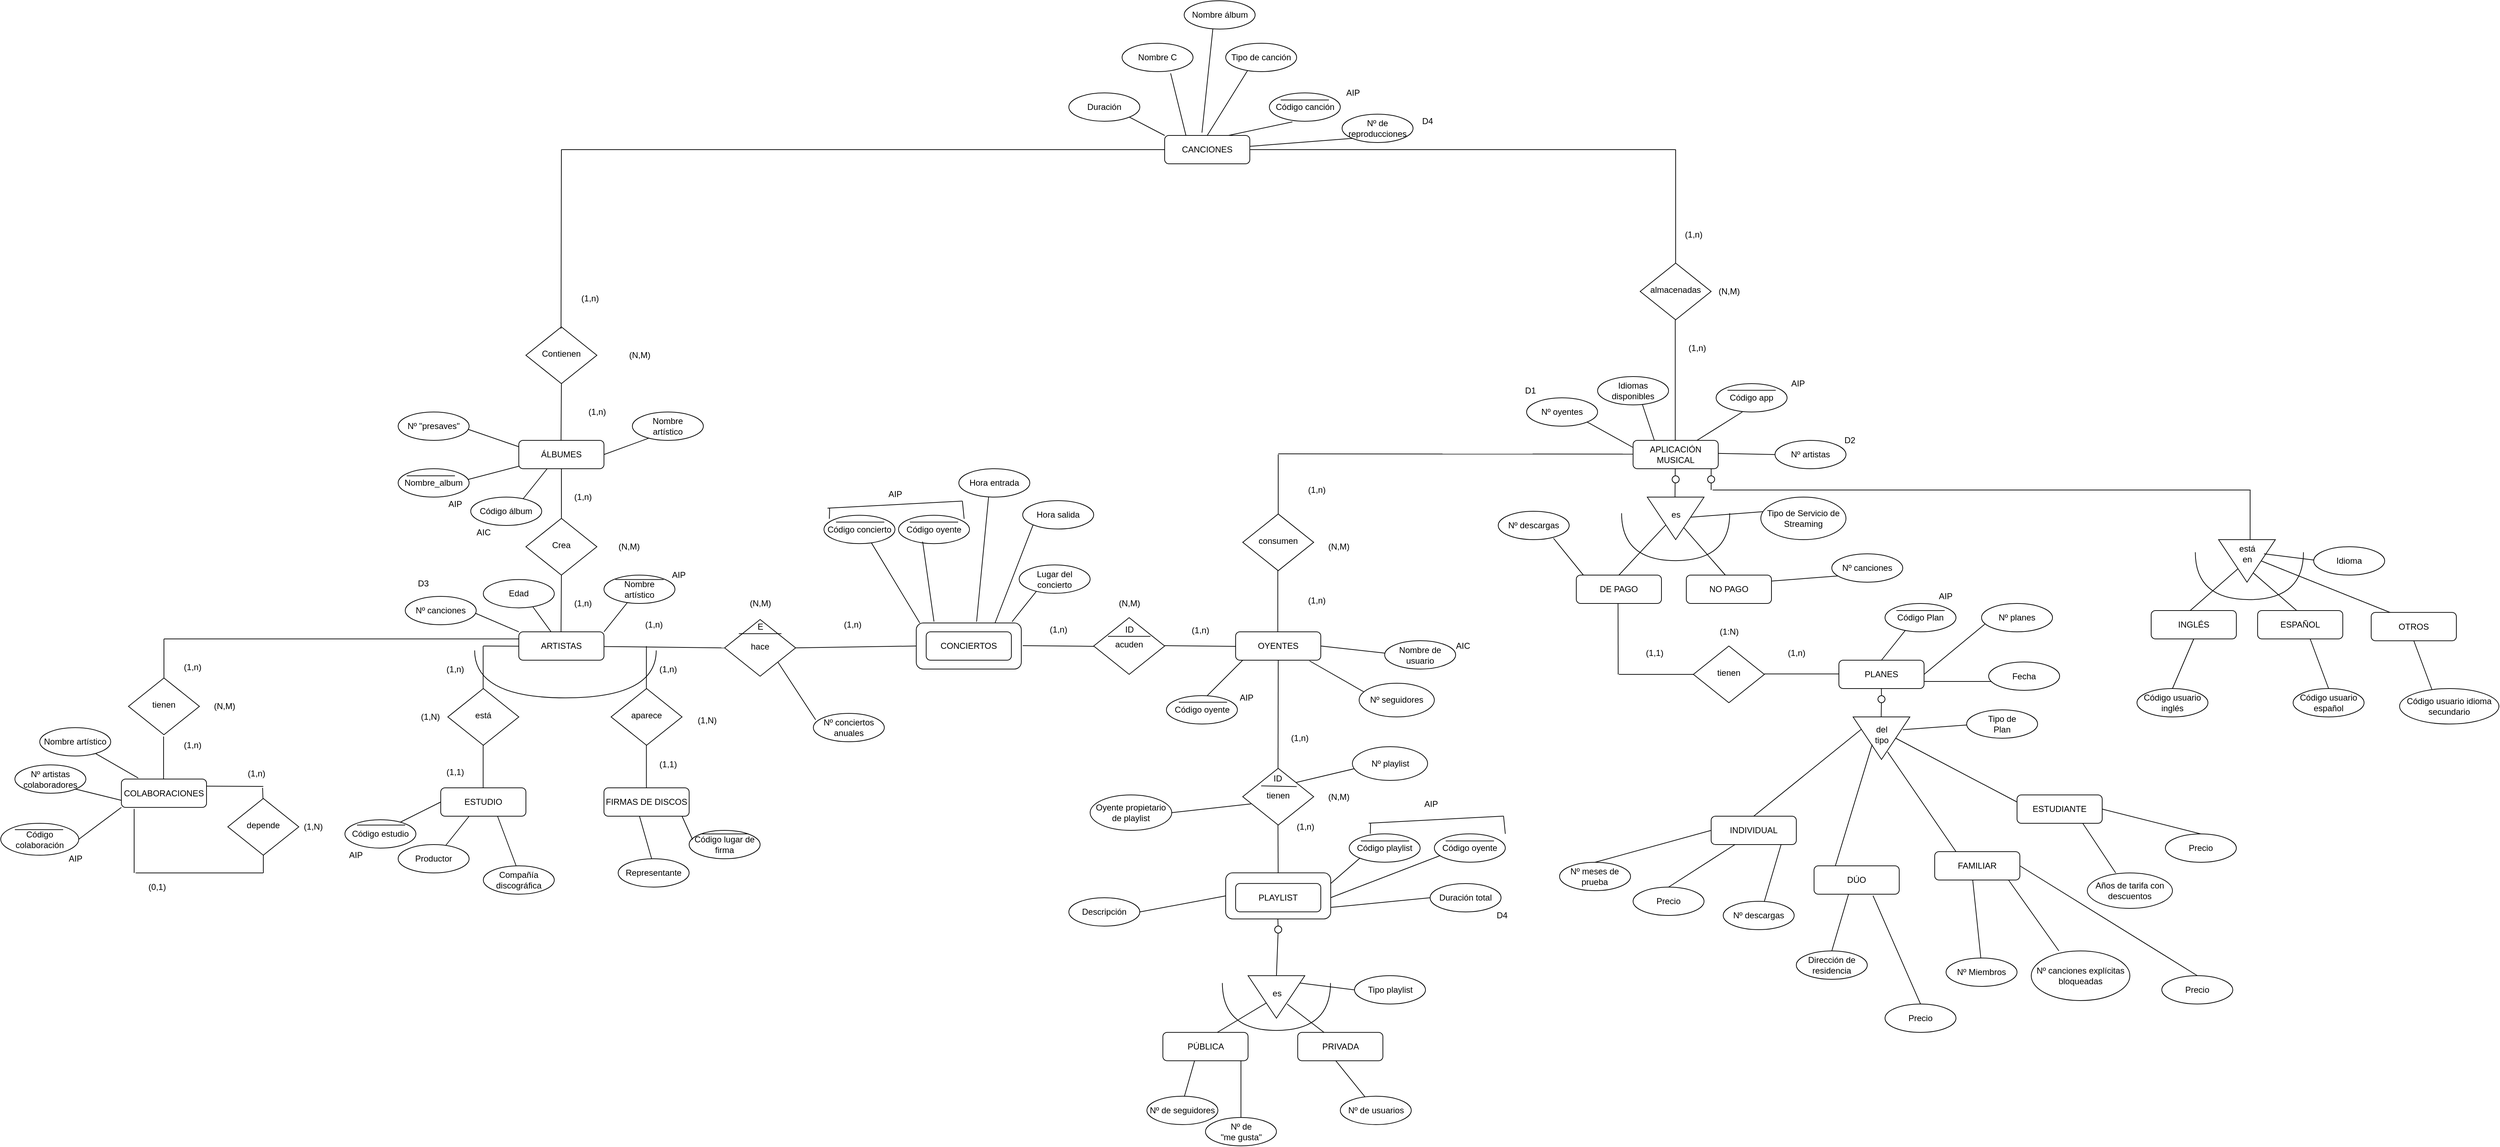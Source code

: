 <mxfile version="16.6.1" type="device"><diagram id="dOOrCuLHPqtHInSHNWZ7" name="Page-1"><mxGraphModel dx="3134" dy="926" grid="1" gridSize="10" guides="1" tooltips="1" connect="1" arrows="1" fold="1" page="0" pageScale="1" pageWidth="827" pageHeight="1169" math="0" shadow="0"><root><mxCell id="0"/><mxCell id="1" parent="0"/><mxCell id="mMV82p-e05SGZsrRMc1V-1" value="&lt;font style=&quot;vertical-align: inherit&quot;&gt;&lt;font style=&quot;vertical-align: inherit&quot;&gt;CANCIONES&lt;/font&gt;&lt;/font&gt;" style="rounded=1;whiteSpace=wrap;html=1;fontSize=12;glass=0;strokeWidth=1;shadow=0;" parent="1" vertex="1"><mxGeometry x="40" y="260" width="120" height="40" as="geometry"/></mxCell><mxCell id="mMV82p-e05SGZsrRMc1V-2" value="" style="endArrow=none;html=1;rounded=0;exitX=0.684;exitY=1.059;exitDx=0;exitDy=0;exitPerimeter=0;entryX=0.25;entryY=0;entryDx=0;entryDy=0;" parent="1" source="mMV82p-e05SGZsrRMc1V-3" target="mMV82p-e05SGZsrRMc1V-1" edge="1"><mxGeometry relative="1" as="geometry"><mxPoint x="350" y="190" as="sourcePoint"/><mxPoint x="375" y="260" as="targetPoint"/></mxGeometry></mxCell><mxCell id="mMV82p-e05SGZsrRMc1V-3" value="Nombre C" style="ellipse;whiteSpace=wrap;html=1;align=center;" parent="1" vertex="1"><mxGeometry x="-20" y="130" width="100" height="40" as="geometry"/></mxCell><mxCell id="mMV82p-e05SGZsrRMc1V-4" value="" style="endArrow=none;html=1;rounded=0;exitX=0.314;exitY=0.941;exitDx=0;exitDy=0;exitPerimeter=0;entryX=0.5;entryY=0;entryDx=0;entryDy=0;" parent="1" source="mMV82p-e05SGZsrRMc1V-5" target="mMV82p-e05SGZsrRMc1V-1" edge="1"><mxGeometry relative="1" as="geometry"><mxPoint x="440" y="190" as="sourcePoint"/><mxPoint x="425" y="260" as="targetPoint"/></mxGeometry></mxCell><mxCell id="mMV82p-e05SGZsrRMc1V-5" value="Tipo de canción" style="ellipse;whiteSpace=wrap;html=1;align=center;" parent="1" vertex="1"><mxGeometry x="126" y="130" width="100" height="40" as="geometry"/></mxCell><mxCell id="mMV82p-e05SGZsrRMc1V-6" value="" style="endArrow=none;html=1;rounded=0;entryX=0.75;entryY=0;entryDx=0;entryDy=0;exitX=0.325;exitY=1.021;exitDx=0;exitDy=0;exitPerimeter=0;" parent="1" source="mMV82p-e05SGZsrRMc1V-7" target="mMV82p-e05SGZsrRMc1V-1" edge="1"><mxGeometry relative="1" as="geometry"><mxPoint x="530" y="220" as="sourcePoint"/><mxPoint x="474" y="270" as="targetPoint"/></mxGeometry></mxCell><mxCell id="mMV82p-e05SGZsrRMc1V-7" value="Código canción" style="ellipse;whiteSpace=wrap;html=1;align=center;" parent="1" vertex="1"><mxGeometry x="187.5" y="200" width="100" height="40" as="geometry"/></mxCell><mxCell id="mMV82p-e05SGZsrRMc1V-10" value="" style="endArrow=none;html=1;rounded=0;" parent="1" edge="1"><mxGeometry relative="1" as="geometry"><mxPoint x="271.5" y="210" as="sourcePoint"/><mxPoint x="203.5" y="210" as="targetPoint"/></mxGeometry></mxCell><mxCell id="mMV82p-e05SGZsrRMc1V-11" value="AIP" style="text;html=1;align=center;verticalAlign=middle;resizable=0;points=[];autosize=1;strokeColor=none;fillColor=none;" parent="1" vertex="1"><mxGeometry x="290" y="190" width="30" height="20" as="geometry"/></mxCell><mxCell id="mMV82p-e05SGZsrRMc1V-12" value="" style="endArrow=none;html=1;rounded=0;exitX=1;exitY=1;exitDx=0;exitDy=0;entryX=0;entryY=0;entryDx=0;entryDy=0;" parent="1" source="mMV82p-e05SGZsrRMc1V-13" target="mMV82p-e05SGZsrRMc1V-1" edge="1"><mxGeometry relative="1" as="geometry"><mxPoint x="280.5" y="240" as="sourcePoint"/><mxPoint x="353" y="280" as="targetPoint"/></mxGeometry></mxCell><mxCell id="mMV82p-e05SGZsrRMc1V-13" value="Duración" style="ellipse;whiteSpace=wrap;html=1;align=center;" parent="1" vertex="1"><mxGeometry x="-95" y="200" width="100" height="40" as="geometry"/></mxCell><mxCell id="mMV82p-e05SGZsrRMc1V-14" value="" style="endArrow=none;html=1;rounded=0;exitX=0;exitY=1;exitDx=0;exitDy=0;" parent="1" source="mMV82p-e05SGZsrRMc1V-15" target="mMV82p-e05SGZsrRMc1V-1" edge="1"><mxGeometry relative="1" as="geometry"><mxPoint x="600" y="270" as="sourcePoint"/><mxPoint x="470" y="270" as="targetPoint"/></mxGeometry></mxCell><mxCell id="mMV82p-e05SGZsrRMc1V-15" value="Nº de reproducciones" style="ellipse;whiteSpace=wrap;html=1;align=center;" parent="1" vertex="1"><mxGeometry x="290" y="230" width="100" height="40" as="geometry"/></mxCell><mxCell id="mMV82p-e05SGZsrRMc1V-20" value="" style="endArrow=none;html=1;rounded=0;exitX=1;exitY=0.5;exitDx=0;exitDy=0;" parent="1" source="mMV82p-e05SGZsrRMc1V-1" edge="1"><mxGeometry width="50" height="50" relative="1" as="geometry"><mxPoint x="490" y="290" as="sourcePoint"/><mxPoint x="760" y="280" as="targetPoint"/></mxGeometry></mxCell><mxCell id="mMV82p-e05SGZsrRMc1V-21" value="" style="endArrow=none;html=1;rounded=0;" parent="1" edge="1"><mxGeometry width="50" height="50" relative="1" as="geometry"><mxPoint x="760" y="450" as="sourcePoint"/><mxPoint x="760" y="280" as="targetPoint"/></mxGeometry></mxCell><mxCell id="mMV82p-e05SGZsrRMc1V-22" value="&lt;font style=&quot;vertical-align: inherit&quot;&gt;&lt;font style=&quot;vertical-align: inherit&quot;&gt;almacenadas&lt;/font&gt;&lt;/font&gt;" style="rhombus;whiteSpace=wrap;html=1;shadow=0;fontFamily=Helvetica;fontSize=12;align=center;strokeWidth=1;spacing=6;spacingTop=-4;" parent="1" vertex="1"><mxGeometry x="710" y="440" width="100" height="80" as="geometry"/></mxCell><mxCell id="mMV82p-e05SGZsrRMc1V-23" value="" style="endArrow=none;html=1;rounded=0;" parent="1" edge="1"><mxGeometry width="50" height="50" relative="1" as="geometry"><mxPoint x="759.41" y="690" as="sourcePoint"/><mxPoint x="759.41" y="520" as="targetPoint"/></mxGeometry></mxCell><mxCell id="mMV82p-e05SGZsrRMc1V-24" value="APLICACIÓN MUSICAL" style="rounded=1;whiteSpace=wrap;html=1;fontSize=12;glass=0;strokeWidth=1;shadow=0;" parent="1" vertex="1"><mxGeometry x="700" y="690" width="120" height="40" as="geometry"/></mxCell><mxCell id="mMV82p-e05SGZsrRMc1V-25" value="Código app" style="ellipse;whiteSpace=wrap;html=1;align=center;" parent="1" vertex="1"><mxGeometry x="817" y="610" width="100" height="40" as="geometry"/></mxCell><mxCell id="mMV82p-e05SGZsrRMc1V-26" value="Nº artistas" style="ellipse;whiteSpace=wrap;html=1;align=center;" parent="1" vertex="1"><mxGeometry x="900" y="690" width="100" height="40" as="geometry"/></mxCell><mxCell id="mMV82p-e05SGZsrRMc1V-27" value="D2" style="text;html=1;align=center;verticalAlign=middle;resizable=0;points=[];autosize=1;strokeColor=none;fillColor=none;" parent="1" vertex="1"><mxGeometry x="990" y="680" width="30" height="20" as="geometry"/></mxCell><mxCell id="mMV82p-e05SGZsrRMc1V-28" value="Nº oyentes" style="ellipse;whiteSpace=wrap;html=1;align=center;" parent="1" vertex="1"><mxGeometry x="550" y="630" width="100" height="40" as="geometry"/></mxCell><mxCell id="mMV82p-e05SGZsrRMc1V-29" value="D1" style="text;html=1;align=center;verticalAlign=middle;resizable=0;points=[];autosize=1;strokeColor=none;fillColor=none;" parent="1" vertex="1"><mxGeometry x="540" y="610" width="30" height="20" as="geometry"/></mxCell><mxCell id="mMV82p-e05SGZsrRMc1V-30" value="" style="endArrow=none;html=1;rounded=0;" parent="1" edge="1"><mxGeometry width="50" height="50" relative="1" as="geometry"><mxPoint x="759" y="780" as="sourcePoint"/><mxPoint x="759.41" y="730" as="targetPoint"/></mxGeometry></mxCell><mxCell id="mMV82p-e05SGZsrRMc1V-31" value="" style="ellipse;whiteSpace=wrap;html=1;aspect=fixed;" parent="1" vertex="1"><mxGeometry x="755" y="740" width="10" height="10" as="geometry"/></mxCell><mxCell id="mMV82p-e05SGZsrRMc1V-32" value="" style="triangle;whiteSpace=wrap;html=1;rotation=90;" parent="1" vertex="1"><mxGeometry x="730" y="760" width="60" height="80" as="geometry"/></mxCell><mxCell id="mMV82p-e05SGZsrRMc1V-33" value="es" style="text;html=1;align=center;verticalAlign=middle;resizable=0;points=[];autosize=1;strokeColor=none;fillColor=none;" parent="1" vertex="1"><mxGeometry x="745" y="785" width="30" height="20" as="geometry"/></mxCell><mxCell id="mMV82p-e05SGZsrRMc1V-34" value="" style="endArrow=none;html=1;rounded=0;" parent="1" target="mMV82p-e05SGZsrRMc1V-32" edge="1"><mxGeometry relative="1" as="geometry"><mxPoint x="890" y="790" as="sourcePoint"/><mxPoint x="776.149" y="805.77" as="targetPoint"/></mxGeometry></mxCell><mxCell id="mMV82p-e05SGZsrRMc1V-35" value="Tipo de Servicio de Streaming" style="ellipse;whiteSpace=wrap;html=1;align=center;" parent="1" vertex="1"><mxGeometry x="880" y="770" width="120" height="60" as="geometry"/></mxCell><mxCell id="mMV82p-e05SGZsrRMc1V-36" value="" style="endArrow=none;html=1;rounded=0;" parent="1" target="mMV82p-e05SGZsrRMc1V-32" edge="1"><mxGeometry relative="1" as="geometry"><mxPoint x="830" y="880" as="sourcePoint"/><mxPoint x="775" y="940.0" as="targetPoint"/></mxGeometry></mxCell><mxCell id="mMV82p-e05SGZsrRMc1V-38" value="NO PAGO" style="rounded=1;whiteSpace=wrap;html=1;fontSize=12;glass=0;strokeWidth=1;shadow=0;" parent="1" vertex="1"><mxGeometry x="775" y="880" width="120" height="40" as="geometry"/></mxCell><mxCell id="mMV82p-e05SGZsrRMc1V-39" value="" style="endArrow=none;html=1;rounded=0;entryX=0.655;entryY=0.674;entryDx=0;entryDy=0;entryPerimeter=0;" parent="1" target="mMV82p-e05SGZsrRMc1V-32" edge="1"><mxGeometry relative="1" as="geometry"><mxPoint x="680" y="880" as="sourcePoint"/><mxPoint x="679.999" y="812.766" as="targetPoint"/></mxGeometry></mxCell><mxCell id="mMV82p-e05SGZsrRMc1V-40" value="DE PAGO" style="rounded=1;whiteSpace=wrap;html=1;fontSize=12;glass=0;strokeWidth=1;shadow=0;" parent="1" vertex="1"><mxGeometry x="620" y="880" width="120" height="40" as="geometry"/></mxCell><mxCell id="mMV82p-e05SGZsrRMc1V-41" value="" style="endArrow=none;html=1;rounded=0;entryX=1;entryY=1;entryDx=0;entryDy=0;" parent="1" target="mMV82p-e05SGZsrRMc1V-28" edge="1"><mxGeometry relative="1" as="geometry"><mxPoint x="700" y="700" as="sourcePoint"/><mxPoint x="620" y="670" as="targetPoint"/></mxGeometry></mxCell><mxCell id="mMV82p-e05SGZsrRMc1V-42" value="" style="endArrow=none;html=1;rounded=0;entryX=0.75;entryY=0;entryDx=0;entryDy=0;" parent="1" target="mMV82p-e05SGZsrRMc1V-24" edge="1"><mxGeometry relative="1" as="geometry"><mxPoint x="853.92" y="650" as="sourcePoint"/><mxPoint x="745.001" y="658.378" as="targetPoint"/></mxGeometry></mxCell><mxCell id="mMV82p-e05SGZsrRMc1V-43" value="" style="endArrow=none;html=1;rounded=0;exitX=0;exitY=0.5;exitDx=0;exitDy=0;" parent="1" source="mMV82p-e05SGZsrRMc1V-26" edge="1"><mxGeometry relative="1" as="geometry"><mxPoint x="928.92" y="700" as="sourcePoint"/><mxPoint x="820.001" y="708.378" as="targetPoint"/></mxGeometry></mxCell><mxCell id="mMV82p-e05SGZsrRMc1V-45" value="" style="shape=requiredInterface;html=1;verticalLabelPosition=bottom;sketch=0;rotation=90;" parent="1" vertex="1"><mxGeometry x="726.6" y="750" width="66.8" height="152.38" as="geometry"/></mxCell><mxCell id="mMV82p-e05SGZsrRMc1V-46" value="" style="endArrow=none;html=1;rounded=0;exitX=0.083;exitY=0;exitDx=0;exitDy=0;entryX=0.779;entryY=0.953;entryDx=0;entryDy=0;entryPerimeter=0;exitPerimeter=0;" parent="1" source="mMV82p-e05SGZsrRMc1V-40" target="mMV82p-e05SGZsrRMc1V-47" edge="1"><mxGeometry relative="1" as="geometry"><mxPoint x="620" y="915.77" as="sourcePoint"/><mxPoint x="540" y="890" as="targetPoint"/></mxGeometry></mxCell><mxCell id="mMV82p-e05SGZsrRMc1V-47" value="Nº descargas" style="ellipse;whiteSpace=wrap;html=1;align=center;" parent="1" vertex="1"><mxGeometry x="510" y="790" width="100" height="40" as="geometry"/></mxCell><mxCell id="mMV82p-e05SGZsrRMc1V-49" value="Nº planes" style="ellipse;whiteSpace=wrap;html=1;align=center;" parent="1" vertex="1"><mxGeometry x="1191" y="920" width="100" height="40" as="geometry"/></mxCell><mxCell id="mMV82p-e05SGZsrRMc1V-51" value="" style="endArrow=none;html=1;rounded=0;" parent="1" edge="1"><mxGeometry relative="1" as="geometry"><mxPoint x="1004.46" y="880" as="sourcePoint"/><mxPoint x="895.541" y="888.378" as="targetPoint"/></mxGeometry></mxCell><mxCell id="mMV82p-e05SGZsrRMc1V-52" value="Nº canciones" style="ellipse;whiteSpace=wrap;html=1;align=center;" parent="1" vertex="1"><mxGeometry x="980" y="850" width="100" height="40" as="geometry"/></mxCell><mxCell id="mMV82p-e05SGZsrRMc1V-54" value="" style="endArrow=none;html=1;rounded=0;" parent="1" edge="1"><mxGeometry width="50" height="50" relative="1" as="geometry"><mxPoint x="679" y="1020" as="sourcePoint"/><mxPoint x="678.82" y="920" as="targetPoint"/></mxGeometry></mxCell><mxCell id="mMV82p-e05SGZsrRMc1V-55" value="" style="endArrow=none;html=1;rounded=0;exitX=1;exitY=0.5;exitDx=0;exitDy=0;" parent="1" edge="1"><mxGeometry width="50" height="50" relative="1" as="geometry"><mxPoint x="680.0" y="1020" as="sourcePoint"/><mxPoint x="790" y="1020" as="targetPoint"/></mxGeometry></mxCell><mxCell id="mMV82p-e05SGZsrRMc1V-56" value="tienen" style="rhombus;whiteSpace=wrap;html=1;shadow=0;fontFamily=Helvetica;fontSize=12;align=center;strokeWidth=1;spacing=6;spacingTop=-4;" parent="1" vertex="1"><mxGeometry x="785" y="980" width="100" height="80" as="geometry"/></mxCell><mxCell id="mMV82p-e05SGZsrRMc1V-57" value="" style="endArrow=none;html=1;rounded=0;exitX=1;exitY=0.5;exitDx=0;exitDy=0;" parent="1" edge="1"><mxGeometry width="50" height="50" relative="1" as="geometry"><mxPoint x="885.0" y="1019.41" as="sourcePoint"/><mxPoint x="995" y="1019.41" as="targetPoint"/></mxGeometry></mxCell><mxCell id="mMV82p-e05SGZsrRMc1V-58" value="PLANES" style="rounded=1;whiteSpace=wrap;html=1;fontSize=12;glass=0;strokeWidth=1;shadow=0;" parent="1" vertex="1"><mxGeometry x="990" y="1000" width="120" height="40" as="geometry"/></mxCell><mxCell id="mMV82p-e05SGZsrRMc1V-59" value="" style="endArrow=none;html=1;rounded=0;entryX=0.288;entryY=0.852;entryDx=0;entryDy=0;entryPerimeter=0;exitX=0.5;exitY=0;exitDx=0;exitDy=0;" parent="1" source="mMV82p-e05SGZsrRMc1V-82" target="mMV82p-e05SGZsrRMc1V-67" edge="1"><mxGeometry relative="1" as="geometry"><mxPoint x="954" y="1212" as="sourcePoint"/><mxPoint x="1020" y="1100" as="targetPoint"/></mxGeometry></mxCell><mxCell id="mMV82p-e05SGZsrRMc1V-60" value="" style="endArrow=none;html=1;rounded=0;startArrow=none;" parent="1" source="mMV82p-e05SGZsrRMc1V-64" edge="1"><mxGeometry width="50" height="50" relative="1" as="geometry"><mxPoint x="1049.41" y="1090" as="sourcePoint"/><mxPoint x="1049.82" y="1040" as="targetPoint"/></mxGeometry></mxCell><mxCell id="mMV82p-e05SGZsrRMc1V-64" value="" style="ellipse;whiteSpace=wrap;html=1;aspect=fixed;" parent="1" vertex="1"><mxGeometry x="1045" y="1050" width="10" height="10" as="geometry"/></mxCell><mxCell id="mMV82p-e05SGZsrRMc1V-65" value="" style="endArrow=none;html=1;rounded=0;" parent="1" target="mMV82p-e05SGZsrRMc1V-64" edge="1"><mxGeometry width="50" height="50" relative="1" as="geometry"><mxPoint x="1049.41" y="1090" as="sourcePoint"/><mxPoint x="1049.82" y="1040" as="targetPoint"/></mxGeometry></mxCell><mxCell id="mMV82p-e05SGZsrRMc1V-67" value="" style="triangle;whiteSpace=wrap;html=1;rotation=90;" parent="1" vertex="1"><mxGeometry x="1020" y="1070" width="60" height="80" as="geometry"/></mxCell><mxCell id="mMV82p-e05SGZsrRMc1V-68" value="del&lt;br&gt;tipo" style="text;html=1;align=center;verticalAlign=middle;resizable=0;points=[];autosize=1;strokeColor=none;fillColor=none;" parent="1" vertex="1"><mxGeometry x="1035" y="1090" width="30" height="30" as="geometry"/></mxCell><mxCell id="mMV82p-e05SGZsrRMc1V-69" value="" style="endArrow=none;html=1;rounded=0;" parent="1" edge="1"><mxGeometry relative="1" as="geometry"><mxPoint x="1188.92" y="1090" as="sourcePoint"/><mxPoint x="1080" y="1098" as="targetPoint"/></mxGeometry></mxCell><mxCell id="mMV82p-e05SGZsrRMc1V-70" value="Tipo de&lt;br&gt;Plan" style="ellipse;whiteSpace=wrap;html=1;align=center;" parent="1" vertex="1"><mxGeometry x="1170" y="1070" width="100" height="40" as="geometry"/></mxCell><mxCell id="mMV82p-e05SGZsrRMc1V-76" value="" style="endArrow=none;html=1;rounded=0;entryX=1;entryY=0.5;entryDx=0;entryDy=0;exitX=0.045;exitY=0.732;exitDx=0;exitDy=0;exitPerimeter=0;" parent="1" source="mMV82p-e05SGZsrRMc1V-49" target="mMV82p-e05SGZsrRMc1V-58" edge="1"><mxGeometry relative="1" as="geometry"><mxPoint x="1163.92" y="960" as="sourcePoint"/><mxPoint x="1055.001" y="968.378" as="targetPoint"/></mxGeometry></mxCell><mxCell id="mMV82p-e05SGZsrRMc1V-78" value="" style="endArrow=none;html=1;rounded=0;entryX=1;entryY=0.5;entryDx=0;entryDy=0;" parent="1" edge="1"><mxGeometry relative="1" as="geometry"><mxPoint x="1090" y="950" as="sourcePoint"/><mxPoint x="1050" y="1000" as="targetPoint"/></mxGeometry></mxCell><mxCell id="mMV82p-e05SGZsrRMc1V-79" value="Código Plan" style="ellipse;whiteSpace=wrap;html=1;align=center;" parent="1" vertex="1"><mxGeometry x="1055" y="920" width="100" height="40" as="geometry"/></mxCell><mxCell id="mMV82p-e05SGZsrRMc1V-80" value="" style="endArrow=none;html=1;rounded=0;" parent="1" edge="1"><mxGeometry relative="1" as="geometry"><mxPoint x="1139" y="930.0" as="sourcePoint"/><mxPoint x="1071" y="930.0" as="targetPoint"/></mxGeometry></mxCell><mxCell id="mMV82p-e05SGZsrRMc1V-81" value="AIP" style="text;html=1;align=center;verticalAlign=middle;resizable=0;points=[];autosize=1;strokeColor=none;fillColor=none;" parent="1" vertex="1"><mxGeometry x="1125" y="900" width="30" height="20" as="geometry"/></mxCell><mxCell id="mMV82p-e05SGZsrRMc1V-82" value="INDIVIDUAL" style="rounded=1;whiteSpace=wrap;html=1;fontSize=12;glass=0;strokeWidth=1;shadow=0;" parent="1" vertex="1"><mxGeometry x="810" y="1220" width="120" height="40" as="geometry"/></mxCell><mxCell id="mMV82p-e05SGZsrRMc1V-84" value="DÚO" style="rounded=1;whiteSpace=wrap;html=1;fontSize=12;glass=0;strokeWidth=1;shadow=0;" parent="1" vertex="1"><mxGeometry x="955" y="1290" width="120" height="40" as="geometry"/></mxCell><mxCell id="mMV82p-e05SGZsrRMc1V-85" value="FAMILIAR" style="rounded=1;whiteSpace=wrap;html=1;fontSize=12;glass=0;strokeWidth=1;shadow=0;" parent="1" vertex="1"><mxGeometry x="1125" y="1270" width="120" height="40" as="geometry"/></mxCell><mxCell id="mMV82p-e05SGZsrRMc1V-86" value="ESTUDIANTE" style="rounded=1;whiteSpace=wrap;html=1;fontSize=12;glass=0;strokeWidth=1;shadow=0;" parent="1" vertex="1"><mxGeometry x="1241" y="1190" width="120" height="40" as="geometry"/></mxCell><mxCell id="mMV82p-e05SGZsrRMc1V-87" value="" style="endArrow=none;html=1;rounded=0;exitX=0.25;exitY=0;exitDx=0;exitDy=0;entryX=0.649;entryY=0.664;entryDx=0;entryDy=0;entryPerimeter=0;" parent="1" source="mMV82p-e05SGZsrRMc1V-84" target="mMV82p-e05SGZsrRMc1V-67" edge="1"><mxGeometry width="50" height="50" relative="1" as="geometry"><mxPoint x="985" y="1169" as="sourcePoint"/><mxPoint x="1035" y="1119" as="targetPoint"/></mxGeometry></mxCell><mxCell id="mMV82p-e05SGZsrRMc1V-88" value="" style="endArrow=none;html=1;rounded=0;exitX=0;exitY=0.25;exitDx=0;exitDy=0;entryX=0.5;entryY=0;entryDx=0;entryDy=0;" parent="1" source="mMV82p-e05SGZsrRMc1V-86" target="mMV82p-e05SGZsrRMc1V-67" edge="1"><mxGeometry width="50" height="50" relative="1" as="geometry"><mxPoint x="1100" y="1190" as="sourcePoint"/><mxPoint x="1150" y="1140" as="targetPoint"/></mxGeometry></mxCell><mxCell id="mMV82p-e05SGZsrRMc1V-89" value="" style="endArrow=none;html=1;rounded=0;exitX=0.25;exitY=0;exitDx=0;exitDy=0;entryX=0.822;entryY=0.393;entryDx=0;entryDy=0;entryPerimeter=0;" parent="1" source="mMV82p-e05SGZsrRMc1V-85" target="mMV82p-e05SGZsrRMc1V-67" edge="1"><mxGeometry width="50" height="50" relative="1" as="geometry"><mxPoint x="1055" y="1230" as="sourcePoint"/><mxPoint x="1105" y="1180" as="targetPoint"/></mxGeometry></mxCell><mxCell id="mMV82p-e05SGZsrRMc1V-90" value="" style="endArrow=none;html=1;rounded=0;entryX=0.822;entryY=0.393;entryDx=0;entryDy=0;entryPerimeter=0;" parent="1" edge="1"><mxGeometry width="50" height="50" relative="1" as="geometry"><mxPoint x="980" y="1410" as="sourcePoint"/><mxPoint x="1003.56" y="1330.0" as="targetPoint"/></mxGeometry></mxCell><mxCell id="mMV82p-e05SGZsrRMc1V-91" value="Dirección de residencia" style="ellipse;whiteSpace=wrap;html=1;align=center;" parent="1" vertex="1"><mxGeometry x="930" y="1410" width="100" height="40" as="geometry"/></mxCell><mxCell id="mMV82p-e05SGZsrRMc1V-92" value="" style="endArrow=none;html=1;rounded=0;entryX=0.822;entryY=0.393;entryDx=0;entryDy=0;entryPerimeter=0;" parent="1" edge="1"><mxGeometry width="50" height="50" relative="1" as="geometry"><mxPoint x="1380" y="1300" as="sourcePoint"/><mxPoint x="1333.56" y="1230" as="targetPoint"/></mxGeometry></mxCell><mxCell id="mMV82p-e05SGZsrRMc1V-93" value="Años de tarifa con descuentos" style="ellipse;whiteSpace=wrap;html=1;align=center;" parent="1" vertex="1"><mxGeometry x="1340" y="1300" width="120" height="50" as="geometry"/></mxCell><mxCell id="mMV82p-e05SGZsrRMc1V-94" value="" style="endArrow=none;html=1;rounded=0;entryX=0.822;entryY=0.393;entryDx=0;entryDy=0;entryPerimeter=0;" parent="1" edge="1"><mxGeometry width="50" height="50" relative="1" as="geometry"><mxPoint x="1190" y="1420" as="sourcePoint"/><mxPoint x="1178.56" y="1310" as="targetPoint"/></mxGeometry></mxCell><mxCell id="mMV82p-e05SGZsrRMc1V-95" value="Nº Miembros" style="ellipse;whiteSpace=wrap;html=1;align=center;" parent="1" vertex="1"><mxGeometry x="1141" y="1420" width="100" height="40" as="geometry"/></mxCell><mxCell id="mMV82p-e05SGZsrRMc1V-96" value="" style="endArrow=none;html=1;rounded=0;entryX=0.822;entryY=0.393;entryDx=0;entryDy=0;entryPerimeter=0;exitX=0.5;exitY=0;exitDx=0;exitDy=0;" parent="1" source="mMV82p-e05SGZsrRMc1V-97" edge="1"><mxGeometry width="50" height="50" relative="1" as="geometry"><mxPoint x="820" y="1340" as="sourcePoint"/><mxPoint x="843.56" y="1260" as="targetPoint"/></mxGeometry></mxCell><mxCell id="mMV82p-e05SGZsrRMc1V-97" value="Precio" style="ellipse;whiteSpace=wrap;html=1;align=center;" parent="1" vertex="1"><mxGeometry x="700" y="1320" width="100" height="40" as="geometry"/></mxCell><mxCell id="mMV82p-e05SGZsrRMc1V-98" value="" style="endArrow=none;html=1;rounded=0;entryX=0.822;entryY=0.393;entryDx=0;entryDy=0;entryPerimeter=0;" parent="1" edge="1"><mxGeometry width="50" height="50" relative="1" as="geometry"><mxPoint x="1300" y="1410" as="sourcePoint"/><mxPoint x="1229" y="1310" as="targetPoint"/></mxGeometry></mxCell><mxCell id="mMV82p-e05SGZsrRMc1V-99" value="Nº canciones explícitas bloqueadas" style="ellipse;whiteSpace=wrap;html=1;align=center;" parent="1" vertex="1"><mxGeometry x="1261" y="1410" width="139" height="70" as="geometry"/></mxCell><mxCell id="mMV82p-e05SGZsrRMc1V-100" value="" style="endArrow=none;html=1;rounded=0;entryX=0.822;entryY=0.393;entryDx=0;entryDy=0;entryPerimeter=0;" parent="1" edge="1"><mxGeometry width="50" height="50" relative="1" as="geometry"><mxPoint x="885" y="1340" as="sourcePoint"/><mxPoint x="908.56" y="1260" as="targetPoint"/></mxGeometry></mxCell><mxCell id="mMV82p-e05SGZsrRMc1V-101" value="Nº descargas" style="ellipse;whiteSpace=wrap;html=1;align=center;" parent="1" vertex="1"><mxGeometry x="827" y="1340" width="100" height="40" as="geometry"/></mxCell><mxCell id="mMV82p-e05SGZsrRMc1V-102" value="" style="endArrow=none;html=1;rounded=0;startArrow=none;" parent="1" source="xtMHS-WDGc11ZB0wlu52-1" edge="1"><mxGeometry width="50" height="50" relative="1" as="geometry"><mxPoint x="810" y="760" as="sourcePoint"/><mxPoint x="810" y="730" as="targetPoint"/></mxGeometry></mxCell><mxCell id="mMV82p-e05SGZsrRMc1V-103" value="" style="endArrow=none;html=1;rounded=0;" parent="1" edge="1"><mxGeometry width="50" height="50" relative="1" as="geometry"><mxPoint x="812" y="760" as="sourcePoint"/><mxPoint x="1570" y="760" as="targetPoint"/></mxGeometry></mxCell><mxCell id="mMV82p-e05SGZsrRMc1V-104" value="" style="endArrow=none;html=1;rounded=0;" parent="1" edge="1"><mxGeometry width="50" height="50" relative="1" as="geometry"><mxPoint x="1569.41" y="830" as="sourcePoint"/><mxPoint x="1569.41" y="760" as="targetPoint"/></mxGeometry></mxCell><mxCell id="mMV82p-e05SGZsrRMc1V-106" value="" style="triangle;whiteSpace=wrap;html=1;rotation=90;" parent="1" vertex="1"><mxGeometry x="1535" y="820" width="60" height="80" as="geometry"/></mxCell><mxCell id="mMV82p-e05SGZsrRMc1V-107" value="está&lt;br&gt;en" style="text;html=1;align=center;verticalAlign=middle;resizable=0;points=[];autosize=1;strokeColor=none;fillColor=none;" parent="1" vertex="1"><mxGeometry x="1545" y="835" width="40" height="30" as="geometry"/></mxCell><mxCell id="mMV82p-e05SGZsrRMc1V-108" value="" style="endArrow=none;html=1;rounded=0;entryX=0.72;entryY=1.025;entryDx=0;entryDy=0;entryPerimeter=0;" parent="1" edge="1"><mxGeometry relative="1" as="geometry"><mxPoint x="1669" y="860" as="sourcePoint"/><mxPoint x="1589" y="850" as="targetPoint"/></mxGeometry></mxCell><mxCell id="mMV82p-e05SGZsrRMc1V-109" value="Idioma" style="ellipse;whiteSpace=wrap;html=1;align=center;" parent="1" vertex="1"><mxGeometry x="1659" y="840" width="100" height="40" as="geometry"/></mxCell><mxCell id="mMV82p-e05SGZsrRMc1V-110" value="" style="endArrow=none;html=1;rounded=0;entryX=0.777;entryY=0.394;entryDx=0;entryDy=0;entryPerimeter=0;" parent="1" target="mMV82p-e05SGZsrRMc1V-106" edge="1"><mxGeometry relative="1" as="geometry"><mxPoint x="1635" y="930" as="sourcePoint"/><mxPoint x="1579" y="880" as="targetPoint"/></mxGeometry></mxCell><mxCell id="mMV82p-e05SGZsrRMc1V-111" value="" style="endArrow=none;html=1;rounded=0;" parent="1" target="mMV82p-e05SGZsrRMc1V-106" edge="1"><mxGeometry relative="1" as="geometry"><mxPoint x="1485" y="930" as="sourcePoint"/><mxPoint x="1515" y="880" as="targetPoint"/></mxGeometry></mxCell><mxCell id="mMV82p-e05SGZsrRMc1V-112" value="" style="shape=requiredInterface;html=1;verticalLabelPosition=bottom;sketch=0;rotation=90;" parent="1" vertex="1"><mxGeometry x="1535.0" y="805" width="66.8" height="152.38" as="geometry"/></mxCell><mxCell id="mMV82p-e05SGZsrRMc1V-113" value="INGLÉS" style="rounded=1;whiteSpace=wrap;html=1;fontSize=12;glass=0;strokeWidth=1;shadow=0;" parent="1" vertex="1"><mxGeometry x="1430" y="930" width="120" height="40" as="geometry"/></mxCell><mxCell id="mMV82p-e05SGZsrRMc1V-114" value="ESPAÑOL" style="rounded=1;whiteSpace=wrap;html=1;fontSize=12;glass=0;strokeWidth=1;shadow=0;" parent="1" vertex="1"><mxGeometry x="1580" y="930" width="120" height="40" as="geometry"/></mxCell><mxCell id="mMV82p-e05SGZsrRMc1V-126" value="" style="endArrow=none;html=1;rounded=0;" parent="1" edge="1"><mxGeometry width="50" height="50" relative="1" as="geometry"><mxPoint x="1460" y="1040" as="sourcePoint"/><mxPoint x="1490" y="970" as="targetPoint"/></mxGeometry></mxCell><mxCell id="mMV82p-e05SGZsrRMc1V-127" value="Código usuario inglés" style="ellipse;whiteSpace=wrap;html=1;align=center;" parent="1" vertex="1"><mxGeometry x="1410" y="1040" width="100" height="40" as="geometry"/></mxCell><mxCell id="mMV82p-e05SGZsrRMc1V-128" value="Código usuario español" style="ellipse;whiteSpace=wrap;html=1;align=center;" parent="1" vertex="1"><mxGeometry x="1630" y="1040" width="100" height="40" as="geometry"/></mxCell><mxCell id="mMV82p-e05SGZsrRMc1V-129" value="" style="endArrow=none;html=1;rounded=0;exitX=0.5;exitY=0;exitDx=0;exitDy=0;" parent="1" source="mMV82p-e05SGZsrRMc1V-128" edge="1"><mxGeometry width="50" height="50" relative="1" as="geometry"><mxPoint x="1624" y="1040" as="sourcePoint"/><mxPoint x="1654" y="970" as="targetPoint"/></mxGeometry></mxCell><mxCell id="mMV82p-e05SGZsrRMc1V-130" value="" style="endArrow=none;html=1;rounded=0;" parent="1" edge="1"><mxGeometry relative="1" as="geometry"><mxPoint x="901" y="619.41" as="sourcePoint"/><mxPoint x="833" y="619.41" as="targetPoint"/></mxGeometry></mxCell><mxCell id="mMV82p-e05SGZsrRMc1V-131" value="AIP" style="text;html=1;align=center;verticalAlign=middle;resizable=0;points=[];autosize=1;strokeColor=none;fillColor=none;" parent="1" vertex="1"><mxGeometry x="917" y="600" width="30" height="20" as="geometry"/></mxCell><mxCell id="mMV82p-e05SGZsrRMc1V-133" value="" style="endArrow=none;html=1;rounded=0;exitX=0.25;exitY=0;exitDx=0;exitDy=0;" parent="1" source="mMV82p-e05SGZsrRMc1V-24" edge="1"><mxGeometry relative="1" as="geometry"><mxPoint x="730" y="665.77" as="sourcePoint"/><mxPoint x="710" y="630" as="targetPoint"/></mxGeometry></mxCell><mxCell id="mMV82p-e05SGZsrRMc1V-134" value="Idiomas disponibles" style="ellipse;whiteSpace=wrap;html=1;align=center;" parent="1" vertex="1"><mxGeometry x="650" y="600" width="100" height="40" as="geometry"/></mxCell><mxCell id="mMV82p-e05SGZsrRMc1V-135" value="" style="endArrow=none;html=1;rounded=0;" parent="1" edge="1"><mxGeometry width="50" height="50" relative="1" as="geometry"><mxPoint x="200" y="709" as="sourcePoint"/><mxPoint x="700" y="709.41" as="targetPoint"/></mxGeometry></mxCell><mxCell id="mMV82p-e05SGZsrRMc1V-136" value="" style="endArrow=none;html=1;rounded=0;" parent="1" edge="1"><mxGeometry width="50" height="50" relative="1" as="geometry"><mxPoint x="200" y="800" as="sourcePoint"/><mxPoint x="200" y="710" as="targetPoint"/></mxGeometry></mxCell><mxCell id="mMV82p-e05SGZsrRMc1V-137" value="consumen" style="rhombus;whiteSpace=wrap;html=1;shadow=0;fontFamily=Helvetica;fontSize=12;align=center;strokeWidth=1;spacing=6;spacingTop=-4;" parent="1" vertex="1"><mxGeometry x="150" y="793.81" width="100" height="80" as="geometry"/></mxCell><mxCell id="mMV82p-e05SGZsrRMc1V-138" value="" style="endArrow=none;html=1;rounded=0;" parent="1" edge="1"><mxGeometry width="50" height="50" relative="1" as="geometry"><mxPoint x="199.41" y="963.81" as="sourcePoint"/><mxPoint x="199.41" y="873.81" as="targetPoint"/></mxGeometry></mxCell><mxCell id="mMV82p-e05SGZsrRMc1V-139" value="(1,n)" style="text;html=1;align=center;verticalAlign=middle;resizable=0;points=[];autosize=1;strokeColor=none;fillColor=none;" parent="1" vertex="1"><mxGeometry x="770" y="550" width="40" height="20" as="geometry"/></mxCell><mxCell id="mMV82p-e05SGZsrRMc1V-140" value="(1,n)" style="text;html=1;align=center;verticalAlign=middle;resizable=0;points=[];autosize=1;strokeColor=none;fillColor=none;" parent="1" vertex="1"><mxGeometry x="765" y="390" width="40" height="20" as="geometry"/></mxCell><mxCell id="mMV82p-e05SGZsrRMc1V-141" value="(N,M)" style="text;html=1;align=center;verticalAlign=middle;resizable=0;points=[];autosize=1;strokeColor=none;fillColor=none;" parent="1" vertex="1"><mxGeometry x="810" y="470" width="50" height="20" as="geometry"/></mxCell><mxCell id="mMV82p-e05SGZsrRMc1V-143" value="(1,n)" style="text;html=1;align=center;verticalAlign=middle;resizable=0;points=[];autosize=1;strokeColor=none;fillColor=none;" parent="1" vertex="1"><mxGeometry x="910" y="980" width="40" height="20" as="geometry"/></mxCell><mxCell id="mMV82p-e05SGZsrRMc1V-144" value="(1,1)" style="text;html=1;align=center;verticalAlign=middle;resizable=0;points=[];autosize=1;strokeColor=none;fillColor=none;" parent="1" vertex="1"><mxGeometry x="710" y="980" width="40" height="20" as="geometry"/></mxCell><mxCell id="mMV82p-e05SGZsrRMc1V-145" value="(1:N)" style="text;html=1;align=center;verticalAlign=middle;resizable=0;points=[];autosize=1;strokeColor=none;fillColor=none;" parent="1" vertex="1"><mxGeometry x="815" y="950" width="40" height="20" as="geometry"/></mxCell><mxCell id="mMV82p-e05SGZsrRMc1V-146" value="OYENTES" style="rounded=1;whiteSpace=wrap;html=1;fontSize=12;glass=0;strokeWidth=1;shadow=0;" parent="1" vertex="1"><mxGeometry x="140" y="960" width="120" height="40" as="geometry"/></mxCell><mxCell id="mMV82p-e05SGZsrRMc1V-147" value="&lt;font style=&quot;vertical-align: inherit&quot;&gt;&lt;font style=&quot;vertical-align: inherit&quot;&gt;acuden&lt;/font&gt;&lt;/font&gt;" style="rhombus;whiteSpace=wrap;html=1;shadow=0;fontFamily=Helvetica;fontSize=12;align=center;strokeWidth=1;spacing=6;spacingTop=-4;" parent="1" vertex="1"><mxGeometry x="-60" y="940.0" width="100" height="80" as="geometry"/></mxCell><mxCell id="mMV82p-e05SGZsrRMc1V-148" value="" style="rounded=1;whiteSpace=wrap;html=1;fontSize=12;glass=0;strokeWidth=1;shadow=0;" parent="1" vertex="1"><mxGeometry x="-310" y="947.5" width="148" height="65" as="geometry"/></mxCell><mxCell id="mMV82p-e05SGZsrRMc1V-149" value="&lt;font style=&quot;vertical-align: inherit&quot;&gt;&lt;font style=&quot;vertical-align: inherit&quot;&gt;CONCIERTOS&lt;/font&gt;&lt;/font&gt;" style="rounded=1;whiteSpace=wrap;html=1;fontSize=12;glass=0;strokeWidth=1;shadow=0;" parent="1" vertex="1"><mxGeometry x="-296" y="960.0" width="120" height="40" as="geometry"/></mxCell><mxCell id="mMV82p-e05SGZsrRMc1V-150" value="" style="endArrow=none;html=1;rounded=0;entryX=0;entryY=0.5;entryDx=0;entryDy=0;" parent="1" edge="1"><mxGeometry relative="1" as="geometry"><mxPoint x="-160" y="979.5" as="sourcePoint"/><mxPoint x="-60" y="980.44" as="targetPoint"/></mxGeometry></mxCell><mxCell id="mMV82p-e05SGZsrRMc1V-151" value="" style="endArrow=none;html=1;rounded=0;entryX=0;entryY=0.5;entryDx=0;entryDy=0;" parent="1" edge="1"><mxGeometry relative="1" as="geometry"><mxPoint x="40" y="979.5" as="sourcePoint"/><mxPoint x="140" y="980.44" as="targetPoint"/></mxGeometry></mxCell><mxCell id="mMV82p-e05SGZsrRMc1V-153" value="(1,n)" style="text;html=1;align=center;verticalAlign=middle;resizable=0;points=[];autosize=1;strokeColor=none;fillColor=none;" parent="1" vertex="1"><mxGeometry x="70" y="947.5" width="40" height="20" as="geometry"/></mxCell><mxCell id="mMV82p-e05SGZsrRMc1V-154" value="(1,n)" style="text;html=1;align=center;verticalAlign=middle;resizable=0;points=[];autosize=1;strokeColor=none;fillColor=none;" parent="1" vertex="1"><mxGeometry x="-130" y="947.38" width="40" height="20" as="geometry"/></mxCell><mxCell id="mMV82p-e05SGZsrRMc1V-155" value="" style="endArrow=none;html=1;rounded=0;" parent="1" edge="1"><mxGeometry relative="1" as="geometry"><mxPoint x="20" y="966.38" as="sourcePoint"/><mxPoint x="-40" y="966.38" as="targetPoint"/></mxGeometry></mxCell><mxCell id="mMV82p-e05SGZsrRMc1V-156" value="ID" style="text;html=1;align=center;verticalAlign=middle;resizable=0;points=[];autosize=1;strokeColor=none;fillColor=none;" parent="1" vertex="1"><mxGeometry x="-25" y="947.38" width="30" height="20" as="geometry"/></mxCell><mxCell id="mMV82p-e05SGZsrRMc1V-157" value="(N,M)" style="text;html=1;align=center;verticalAlign=middle;resizable=0;points=[];autosize=1;strokeColor=none;fillColor=none;" parent="1" vertex="1"><mxGeometry x="-35" y="910" width="50" height="20" as="geometry"/></mxCell><mxCell id="mMV82p-e05SGZsrRMc1V-161" value="" style="endArrow=none;html=1;rounded=0;entryX=1;entryY=0.5;entryDx=0;entryDy=0;" parent="1" target="mMV82p-e05SGZsrRMc1V-146" edge="1"><mxGeometry relative="1" as="geometry"><mxPoint x="350" y="990" as="sourcePoint"/><mxPoint x="280" y="1004.21" as="targetPoint"/></mxGeometry></mxCell><mxCell id="mMV82p-e05SGZsrRMc1V-163" value="" style="endArrow=none;html=1;rounded=0;" parent="1" edge="1"><mxGeometry width="50" height="50" relative="1" as="geometry"><mxPoint x="100" y="1050" as="sourcePoint"/><mxPoint x="150" y="1000" as="targetPoint"/></mxGeometry></mxCell><mxCell id="mMV82p-e05SGZsrRMc1V-167" value="" style="endArrow=none;html=1;rounded=0;entryX=0.72;entryY=1.025;entryDx=0;entryDy=0;entryPerimeter=0;exitX=0;exitY=0.5;exitDx=0;exitDy=0;" parent="1" source="mMV82p-e05SGZsrRMc1V-168" edge="1"><mxGeometry relative="1" as="geometry"><mxPoint x="287.5" y="1509.76" as="sourcePoint"/><mxPoint x="227.5" y="1454.88" as="targetPoint"/></mxGeometry></mxCell><mxCell id="mMV82p-e05SGZsrRMc1V-168" value="Tipo playlist" style="ellipse;whiteSpace=wrap;html=1;align=center;" parent="1" vertex="1"><mxGeometry x="307.5" y="1444.88" width="100" height="40" as="geometry"/></mxCell><mxCell id="mMV82p-e05SGZsrRMc1V-169" value="Código oyente" style="ellipse;whiteSpace=wrap;html=1;align=center;" parent="1" vertex="1"><mxGeometry x="42.5" y="1050" width="100" height="40" as="geometry"/></mxCell><mxCell id="mMV82p-e05SGZsrRMc1V-170" value="AIP" style="text;html=1;align=center;verticalAlign=middle;resizable=0;points=[];autosize=1;strokeColor=none;fillColor=none;" parent="1" vertex="1"><mxGeometry x="140" y="1042.5" width="30" height="20" as="geometry"/></mxCell><mxCell id="mMV82p-e05SGZsrRMc1V-171" value="tienen" style="rhombus;whiteSpace=wrap;html=1;shadow=0;fontFamily=Helvetica;fontSize=12;align=center;strokeWidth=1;spacing=6;spacingTop=-4;" parent="1" vertex="1"><mxGeometry x="150" y="1152.5" width="100" height="80" as="geometry"/></mxCell><mxCell id="mMV82p-e05SGZsrRMc1V-172" value="" style="endArrow=none;html=1;rounded=0;" parent="1" edge="1"><mxGeometry relative="1" as="geometry"><mxPoint x="199.66" y="1232.5" as="sourcePoint"/><mxPoint x="200" y="1324.88" as="targetPoint"/></mxGeometry></mxCell><mxCell id="mMV82p-e05SGZsrRMc1V-173" value="" style="triangle;whiteSpace=wrap;html=1;rotation=90;" parent="1" vertex="1"><mxGeometry x="167.5" y="1434.88" width="60" height="80" as="geometry"/></mxCell><mxCell id="mMV82p-e05SGZsrRMc1V-174" value="es" style="text;html=1;align=center;verticalAlign=middle;resizable=0;points=[];autosize=1;strokeColor=none;fillColor=none;" parent="1" vertex="1"><mxGeometry x="182.5" y="1459.88" width="30" height="20" as="geometry"/></mxCell><mxCell id="mMV82p-e05SGZsrRMc1V-175" value="" style="endArrow=none;html=1;rounded=0;entryX=0.72;entryY=1.025;entryDx=0;entryDy=0;entryPerimeter=0;" parent="1" edge="1"><mxGeometry relative="1" as="geometry"><mxPoint x="277.5" y="1534.88" as="sourcePoint"/><mxPoint x="212.5" y="1484.88" as="targetPoint"/></mxGeometry></mxCell><mxCell id="mMV82p-e05SGZsrRMc1V-176" value="" style="endArrow=none;html=1;rounded=0;" parent="1" target="mMV82p-e05SGZsrRMc1V-173" edge="1"><mxGeometry relative="1" as="geometry"><mxPoint x="97.5" y="1534.88" as="sourcePoint"/><mxPoint x="145" y="1474.88" as="targetPoint"/></mxGeometry></mxCell><mxCell id="mMV82p-e05SGZsrRMc1V-177" value="PÚBLICA" style="rounded=1;whiteSpace=wrap;html=1;fontSize=12;glass=0;strokeWidth=1;shadow=0;" parent="1" vertex="1"><mxGeometry x="37.5" y="1524.88" width="120" height="40" as="geometry"/></mxCell><mxCell id="mMV82p-e05SGZsrRMc1V-178" value="PRIVADA" style="rounded=1;whiteSpace=wrap;html=1;fontSize=12;glass=0;strokeWidth=1;shadow=0;" parent="1" vertex="1"><mxGeometry x="227.5" y="1524.88" width="120" height="40" as="geometry"/></mxCell><mxCell id="mMV82p-e05SGZsrRMc1V-179" value="(1,n)" style="text;html=1;align=center;verticalAlign=middle;resizable=0;points=[];autosize=1;strokeColor=none;fillColor=none;" parent="1" vertex="1"><mxGeometry x="210" y="1100" width="40" height="20" as="geometry"/></mxCell><mxCell id="mMV82p-e05SGZsrRMc1V-180" value="(1,n)" style="text;html=1;align=center;verticalAlign=middle;resizable=0;points=[];autosize=1;strokeColor=none;fillColor=none;" parent="1" vertex="1"><mxGeometry x="217.5" y="1224.88" width="40" height="20" as="geometry"/></mxCell><mxCell id="mMV82p-e05SGZsrRMc1V-181" value="(N,M)" style="text;html=1;align=center;verticalAlign=middle;resizable=0;points=[];autosize=1;strokeColor=none;fillColor=none;" parent="1" vertex="1"><mxGeometry x="260" y="1182.5" width="50" height="20" as="geometry"/></mxCell><mxCell id="mMV82p-e05SGZsrRMc1V-182" value="" style="endArrow=none;html=1;rounded=0;startArrow=none;entryX=0;entryY=0.5;entryDx=0;entryDy=0;" parent="1" source="mMV82p-e05SGZsrRMc1V-212" target="mMV82p-e05SGZsrRMc1V-173" edge="1"><mxGeometry relative="1" as="geometry"><mxPoint x="199.5" y="1364.88" as="sourcePoint"/><mxPoint x="199.84" y="1424.88" as="targetPoint"/></mxGeometry></mxCell><mxCell id="mMV82p-e05SGZsrRMc1V-184" value="" style="shape=requiredInterface;html=1;verticalLabelPosition=bottom;sketch=0;rotation=90;" parent="1" vertex="1"><mxGeometry x="164.1" y="1412.5" width="66.8" height="152.38" as="geometry"/></mxCell><mxCell id="mMV82p-e05SGZsrRMc1V-188" value="" style="rounded=1;whiteSpace=wrap;html=1;fontSize=12;glass=0;strokeWidth=1;shadow=0;" parent="1" vertex="1"><mxGeometry x="126" y="1299.88" width="148" height="65" as="geometry"/></mxCell><mxCell id="mMV82p-e05SGZsrRMc1V-189" value="PLAYLIST" style="rounded=1;whiteSpace=wrap;html=1;fontSize=12;glass=0;strokeWidth=1;shadow=0;" parent="1" vertex="1"><mxGeometry x="140" y="1314.88" width="120" height="40" as="geometry"/></mxCell><mxCell id="mMV82p-e05SGZsrRMc1V-190" value="" style="endArrow=none;html=1;rounded=0;entryX=0.393;entryY=1.059;entryDx=0;entryDy=0;entryPerimeter=0;" parent="1" edge="1"><mxGeometry relative="1" as="geometry"><mxPoint x="65" y="1624.9" as="sourcePoint"/><mxPoint x="82.16" y="1564.88" as="targetPoint"/></mxGeometry></mxCell><mxCell id="mMV82p-e05SGZsrRMc1V-191" value="Nº de seguidores" style="ellipse;whiteSpace=wrap;html=1;align=center;" parent="1" vertex="1"><mxGeometry x="15" y="1614.9" width="100" height="40" as="geometry"/></mxCell><mxCell id="mMV82p-e05SGZsrRMc1V-192" value="" style="endArrow=none;html=1;rounded=0;entryX=0.393;entryY=1.059;entryDx=0;entryDy=0;entryPerimeter=0;" parent="1" source="mMV82p-e05SGZsrRMc1V-193" edge="1"><mxGeometry relative="1" as="geometry"><mxPoint x="264" y="1624.9" as="sourcePoint"/><mxPoint x="281.16" y="1564.88" as="targetPoint"/></mxGeometry></mxCell><mxCell id="mMV82p-e05SGZsrRMc1V-193" value="Nº de usuarios" style="ellipse;whiteSpace=wrap;html=1;align=center;" parent="1" vertex="1"><mxGeometry x="287.5" y="1614.9" width="100" height="40" as="geometry"/></mxCell><mxCell id="mMV82p-e05SGZsrRMc1V-194" value="" style="endArrow=none;html=1;rounded=0;" parent="1" edge="1"><mxGeometry relative="1" as="geometry"><mxPoint x="128" y="1059.29" as="sourcePoint"/><mxPoint x="60" y="1059.29" as="targetPoint"/></mxGeometry></mxCell><mxCell id="mMV82p-e05SGZsrRMc1V-196" value="" style="endArrow=none;html=1;rounded=0;" parent="1" edge="1"><mxGeometry relative="1" as="geometry"><mxPoint x="274" y="1314.88" as="sourcePoint"/><mxPoint x="320" y="1274.88" as="targetPoint"/></mxGeometry></mxCell><mxCell id="mMV82p-e05SGZsrRMc1V-197" value="Código playlist" style="ellipse;whiteSpace=wrap;html=1;align=center;" parent="1" vertex="1"><mxGeometry x="300" y="1244.88" width="100" height="40" as="geometry"/></mxCell><mxCell id="mMV82p-e05SGZsrRMc1V-198" value="AIP" style="text;html=1;align=center;verticalAlign=middle;resizable=0;points=[];autosize=1;strokeColor=none;fillColor=none;" parent="1" vertex="1"><mxGeometry x="400" y="1192.5" width="30" height="20" as="geometry"/></mxCell><mxCell id="mMV82p-e05SGZsrRMc1V-199" value="" style="endArrow=none;html=1;rounded=0;" parent="1" edge="1"><mxGeometry relative="1" as="geometry"><mxPoint x="384.5" y="1254.88" as="sourcePoint"/><mxPoint x="316.5" y="1254.88" as="targetPoint"/></mxGeometry></mxCell><mxCell id="mMV82p-e05SGZsrRMc1V-202" value="" style="endArrow=none;html=1;rounded=0;entryX=0.393;entryY=1.059;entryDx=0;entryDy=0;entryPerimeter=0;exitX=0.5;exitY=0;exitDx=0;exitDy=0;" parent="1" source="mMV82p-e05SGZsrRMc1V-203" edge="1"><mxGeometry relative="1" as="geometry"><mxPoint x="157.5" y="1614.88" as="sourcePoint"/><mxPoint x="147.5" y="1564.88" as="targetPoint"/></mxGeometry></mxCell><mxCell id="mMV82p-e05SGZsrRMc1V-203" value="Nº de &lt;br&gt;&quot;me gusta&quot;" style="ellipse;whiteSpace=wrap;html=1;align=center;" parent="1" vertex="1"><mxGeometry x="97.5" y="1644.88" width="100" height="40" as="geometry"/></mxCell><mxCell id="mMV82p-e05SGZsrRMc1V-206" value="" style="endArrow=none;html=1;rounded=0;" parent="1" edge="1"><mxGeometry relative="1" as="geometry"><mxPoint x="274" y="1334.88" as="sourcePoint"/><mxPoint x="430" y="1274.88" as="targetPoint"/></mxGeometry></mxCell><mxCell id="mMV82p-e05SGZsrRMc1V-207" value="Código oyente" style="ellipse;whiteSpace=wrap;html=1;align=center;" parent="1" vertex="1"><mxGeometry x="420" y="1244.88" width="100" height="40" as="geometry"/></mxCell><mxCell id="mMV82p-e05SGZsrRMc1V-208" value="" style="endArrow=none;html=1;rounded=0;" parent="1" edge="1"><mxGeometry relative="1" as="geometry"><mxPoint x="504" y="1254.88" as="sourcePoint"/><mxPoint x="436" y="1254.88" as="targetPoint"/></mxGeometry></mxCell><mxCell id="mMV82p-e05SGZsrRMc1V-209" value="" style="endArrow=none;html=1;rounded=0;" parent="1" edge="1"><mxGeometry relative="1" as="geometry"><mxPoint x="520.0" y="1244.88" as="sourcePoint"/><mxPoint x="517.5" y="1219.88" as="targetPoint"/></mxGeometry></mxCell><mxCell id="mMV82p-e05SGZsrRMc1V-210" value="" style="endArrow=none;html=1;rounded=0;" parent="1" edge="1"><mxGeometry relative="1" as="geometry"><mxPoint x="329.71" y="1244.88" as="sourcePoint"/><mxPoint x="330.21" y="1229.88" as="targetPoint"/></mxGeometry></mxCell><mxCell id="mMV82p-e05SGZsrRMc1V-211" value="" style="endArrow=none;html=1;rounded=0;" parent="1" edge="1"><mxGeometry relative="1" as="geometry"><mxPoint x="517.5" y="1219.88" as="sourcePoint"/><mxPoint x="327.5" y="1229.88" as="targetPoint"/></mxGeometry></mxCell><mxCell id="mMV82p-e05SGZsrRMc1V-212" value="" style="ellipse;whiteSpace=wrap;html=1;aspect=fixed;" parent="1" vertex="1"><mxGeometry x="195" y="1374.88" width="10" height="10" as="geometry"/></mxCell><mxCell id="mMV82p-e05SGZsrRMc1V-213" value="" style="endArrow=none;html=1;rounded=0;" parent="1" target="mMV82p-e05SGZsrRMc1V-212" edge="1"><mxGeometry relative="1" as="geometry"><mxPoint x="199.5" y="1364.88" as="sourcePoint"/><mxPoint x="199.84" y="1424.88" as="targetPoint"/></mxGeometry></mxCell><mxCell id="mMV82p-e05SGZsrRMc1V-214" value="" style="endArrow=none;html=1;rounded=0;exitX=0.5;exitY=1;exitDx=0;exitDy=0;" parent="1" source="mMV82p-e05SGZsrRMc1V-146" edge="1"><mxGeometry relative="1" as="geometry"><mxPoint x="199.41" y="1060.12" as="sourcePoint"/><mxPoint x="199.75" y="1152.5" as="targetPoint"/></mxGeometry></mxCell><mxCell id="mMV82p-e05SGZsrRMc1V-215" value="Nombre de usuario" style="ellipse;whiteSpace=wrap;html=1;align=center;" parent="1" vertex="1"><mxGeometry x="350" y="972.5" width="100" height="40" as="geometry"/></mxCell><mxCell id="mMV82p-e05SGZsrRMc1V-220" value="" style="endArrow=none;html=1;rounded=0;" parent="1" edge="1"><mxGeometry relative="1" as="geometry"><mxPoint x="-175.07" y="945.76" as="sourcePoint"/><mxPoint x="-135" y="895.64" as="targetPoint"/></mxGeometry></mxCell><mxCell id="mMV82p-e05SGZsrRMc1V-221" value="Lugar del concierto" style="ellipse;whiteSpace=wrap;html=1;align=center;" parent="1" vertex="1"><mxGeometry x="-165" y="865.64" width="100" height="40" as="geometry"/></mxCell><mxCell id="mMV82p-e05SGZsrRMc1V-222" value="" style="endArrow=none;html=1;rounded=0;entryX=0.42;entryY=0.975;entryDx=0;entryDy=0;entryPerimeter=0;" parent="1" target="mMV82p-e05SGZsrRMc1V-223" edge="1"><mxGeometry relative="1" as="geometry"><mxPoint x="-225.0" y="945.76" as="sourcePoint"/><mxPoint x="-235" y="885.64" as="targetPoint"/></mxGeometry></mxCell><mxCell id="mMV82p-e05SGZsrRMc1V-223" value="Hora entrada" style="ellipse;whiteSpace=wrap;html=1;align=center;" parent="1" vertex="1"><mxGeometry x="-250" y="730.0" width="100" height="40" as="geometry"/></mxCell><mxCell id="mMV82p-e05SGZsrRMc1V-224" value="" style="endArrow=none;html=1;rounded=0;entryX=0.669;entryY=0.976;entryDx=0;entryDy=0;entryPerimeter=0;" parent="1" target="mMV82p-e05SGZsrRMc1V-225" edge="1"><mxGeometry relative="1" as="geometry"><mxPoint x="-305.0" y="947.5" as="sourcePoint"/><mxPoint x="-315" y="887.38" as="targetPoint"/></mxGeometry></mxCell><mxCell id="mMV82p-e05SGZsrRMc1V-225" value="Código concierto" style="ellipse;whiteSpace=wrap;html=1;align=center;" parent="1" vertex="1"><mxGeometry x="-440" y="795.64" width="100" height="40" as="geometry"/></mxCell><mxCell id="mMV82p-e05SGZsrRMc1V-226" value="" style="endArrow=none;html=1;rounded=0;" parent="1" edge="1"><mxGeometry relative="1" as="geometry"><mxPoint x="-355" y="805.28" as="sourcePoint"/><mxPoint x="-423" y="805.28" as="targetPoint"/></mxGeometry></mxCell><mxCell id="mMV82p-e05SGZsrRMc1V-230" value="Código oyente" style="ellipse;whiteSpace=wrap;html=1;align=center;" parent="1" vertex="1"><mxGeometry x="-335" y="795.64" width="100" height="40" as="geometry"/></mxCell><mxCell id="mMV82p-e05SGZsrRMc1V-231" value="AIP" style="text;html=1;align=center;verticalAlign=middle;resizable=0;points=[];autosize=1;strokeColor=none;fillColor=none;" parent="1" vertex="1"><mxGeometry x="-355" y="755.64" width="30" height="20" as="geometry"/></mxCell><mxCell id="mMV82p-e05SGZsrRMc1V-232" value="" style="endArrow=none;html=1;rounded=0;" parent="1" edge="1"><mxGeometry relative="1" as="geometry"><mxPoint x="-251" y="805.28" as="sourcePoint"/><mxPoint x="-319" y="805.28" as="targetPoint"/></mxGeometry></mxCell><mxCell id="mMV82p-e05SGZsrRMc1V-233" value="" style="endArrow=none;html=1;rounded=0;entryX=0.669;entryY=0.976;entryDx=0;entryDy=0;entryPerimeter=0;" parent="1" edge="1"><mxGeometry relative="1" as="geometry"><mxPoint x="-285" y="945.64" as="sourcePoint"/><mxPoint x="-301" y="832.82" as="targetPoint"/></mxGeometry></mxCell><mxCell id="mMV82p-e05SGZsrRMc1V-234" value="" style="endArrow=none;html=1;rounded=0;" parent="1" edge="1"><mxGeometry relative="1" as="geometry"><mxPoint x="-242.5" y="800.64" as="sourcePoint"/><mxPoint x="-245" y="775.64" as="targetPoint"/></mxGeometry></mxCell><mxCell id="mMV82p-e05SGZsrRMc1V-235" value="" style="endArrow=none;html=1;rounded=0;" parent="1" edge="1"><mxGeometry relative="1" as="geometry"><mxPoint x="-432.5" y="800.64" as="sourcePoint"/><mxPoint x="-432" y="785.64" as="targetPoint"/></mxGeometry></mxCell><mxCell id="mMV82p-e05SGZsrRMc1V-236" value="" style="endArrow=none;html=1;rounded=0;" parent="1" edge="1"><mxGeometry relative="1" as="geometry"><mxPoint x="-245" y="775.64" as="sourcePoint"/><mxPoint x="-435" y="785.64" as="targetPoint"/></mxGeometry></mxCell><mxCell id="mMV82p-e05SGZsrRMc1V-258" value="&lt;font style=&quot;vertical-align: inherit&quot;&gt;&lt;font style=&quot;vertical-align: inherit&quot;&gt;está&lt;/font&gt;&lt;/font&gt;" style="rhombus;whiteSpace=wrap;html=1;shadow=0;fontFamily=Helvetica;fontSize=12;align=center;strokeWidth=1;spacing=6;spacingTop=-4;" parent="1" vertex="1"><mxGeometry x="-970" y="1040" width="100" height="80" as="geometry"/></mxCell><mxCell id="mMV82p-e05SGZsrRMc1V-259" value="&lt;font style=&quot;vertical-align: inherit&quot;&gt;&lt;font style=&quot;vertical-align: inherit&quot;&gt;&lt;font style=&quot;vertical-align: inherit&quot;&gt;&lt;font style=&quot;vertical-align: inherit&quot;&gt;&lt;font style=&quot;vertical-align: inherit&quot;&gt;&lt;font style=&quot;vertical-align: inherit&quot;&gt;&lt;font style=&quot;vertical-align: inherit&quot;&gt;&lt;font style=&quot;vertical-align: inherit&quot;&gt;&lt;font style=&quot;vertical-align: inherit&quot;&gt;&lt;font style=&quot;vertical-align: inherit&quot;&gt;ARTISTAS&lt;/font&gt;&lt;/font&gt;&lt;/font&gt;&lt;/font&gt;&lt;/font&gt;&lt;/font&gt;&lt;/font&gt;&lt;/font&gt;&lt;/font&gt;&lt;/font&gt;" style="rounded=1;whiteSpace=wrap;html=1;fontSize=12;glass=0;strokeWidth=1;shadow=0;" parent="1" vertex="1"><mxGeometry x="-870" y="960" width="120" height="40" as="geometry"/></mxCell><mxCell id="mMV82p-e05SGZsrRMc1V-260" value="&lt;font style=&quot;vertical-align: inherit&quot;&gt;&lt;font style=&quot;vertical-align: inherit&quot;&gt;&lt;font style=&quot;vertical-align: inherit&quot;&gt;&lt;font style=&quot;vertical-align: inherit&quot;&gt;&lt;font style=&quot;vertical-align: inherit&quot;&gt;&lt;font style=&quot;vertical-align: inherit&quot;&gt;Crea&lt;/font&gt;&lt;/font&gt;&lt;/font&gt;&lt;/font&gt;&lt;/font&gt;&lt;/font&gt;" style="rhombus;whiteSpace=wrap;html=1;shadow=0;fontFamily=Helvetica;fontSize=12;align=center;strokeWidth=1;spacing=6;spacingTop=-4;" parent="1" vertex="1"><mxGeometry x="-860" y="800" width="100" height="80" as="geometry"/></mxCell><mxCell id="mMV82p-e05SGZsrRMc1V-261" value="&lt;font style=&quot;vertical-align: inherit&quot;&gt;&lt;font style=&quot;vertical-align: inherit&quot;&gt;hace&lt;/font&gt;&lt;/font&gt;" style="rhombus;whiteSpace=wrap;html=1;shadow=0;fontFamily=Helvetica;fontSize=12;align=center;strokeWidth=1;spacing=6;spacingTop=-4;" parent="1" vertex="1"><mxGeometry x="-580" y="942.62" width="100" height="80" as="geometry"/></mxCell><mxCell id="mMV82p-e05SGZsrRMc1V-262" value="&lt;font style=&quot;vertical-align: inherit&quot;&gt;&lt;font style=&quot;vertical-align: inherit&quot;&gt;aparece&lt;/font&gt;&lt;/font&gt;" style="rhombus;whiteSpace=wrap;html=1;shadow=0;fontFamily=Helvetica;fontSize=12;align=center;strokeWidth=1;spacing=6;spacingTop=-4;" parent="1" vertex="1"><mxGeometry x="-740" y="1040" width="100" height="80" as="geometry"/></mxCell><mxCell id="mMV82p-e05SGZsrRMc1V-263" value="" style="endArrow=none;html=1;rounded=0;" parent="1" edge="1"><mxGeometry relative="1" as="geometry"><mxPoint x="-920" y="980" as="sourcePoint"/><mxPoint x="-870" y="980.25" as="targetPoint"/></mxGeometry></mxCell><mxCell id="mMV82p-e05SGZsrRMc1V-264" value="" style="endArrow=none;html=1;rounded=0;" parent="1" edge="1"><mxGeometry relative="1" as="geometry"><mxPoint x="-690.24" y="980.25" as="sourcePoint"/><mxPoint x="-690.24" y="1040.25" as="targetPoint"/></mxGeometry></mxCell><mxCell id="mMV82p-e05SGZsrRMc1V-265" value="" style="endArrow=none;html=1;rounded=0;entryX=0;entryY=0.5;entryDx=0;entryDy=0;" parent="1" target="mMV82p-e05SGZsrRMc1V-261" edge="1"><mxGeometry relative="1" as="geometry"><mxPoint x="-750" y="980.75" as="sourcePoint"/><mxPoint x="-690" y="980" as="targetPoint"/></mxGeometry></mxCell><mxCell id="mMV82p-e05SGZsrRMc1V-266" value="" style="endArrow=none;html=1;rounded=0;" parent="1" edge="1"><mxGeometry relative="1" as="geometry"><mxPoint x="-920.24" y="1120" as="sourcePoint"/><mxPoint x="-920.24" y="1180" as="targetPoint"/></mxGeometry></mxCell><mxCell id="mMV82p-e05SGZsrRMc1V-267" value="" style="endArrow=none;html=1;rounded=0;" parent="1" edge="1"><mxGeometry relative="1" as="geometry"><mxPoint x="-690.24" y="1120" as="sourcePoint"/><mxPoint x="-690.24" y="1180" as="targetPoint"/></mxGeometry></mxCell><mxCell id="mMV82p-e05SGZsrRMc1V-268" value="&lt;font style=&quot;vertical-align: inherit&quot;&gt;&lt;font style=&quot;vertical-align: inherit&quot;&gt;FIRMAS DE DISCOS&lt;/font&gt;&lt;/font&gt;" style="rounded=1;whiteSpace=wrap;html=1;fontSize=12;glass=0;strokeWidth=1;shadow=0;" parent="1" vertex="1"><mxGeometry x="-750" y="1180" width="120" height="40" as="geometry"/></mxCell><mxCell id="mMV82p-e05SGZsrRMc1V-269" value="&lt;font style=&quot;vertical-align: inherit&quot;&gt;&lt;font style=&quot;vertical-align: inherit&quot;&gt;ESTUDIO&lt;/font&gt;&lt;/font&gt;" style="rounded=1;whiteSpace=wrap;html=1;fontSize=12;glass=0;strokeWidth=1;shadow=0;" parent="1" vertex="1"><mxGeometry x="-980" y="1180" width="120" height="40" as="geometry"/></mxCell><mxCell id="mMV82p-e05SGZsrRMc1V-270" value="" style="shape=requiredInterface;html=1;verticalLabelPosition=bottom;sketch=0;rotation=90;" parent="1" vertex="1"><mxGeometry x="-837.74" y="891.74" width="66.88" height="255.88" as="geometry"/></mxCell><mxCell id="mMV82p-e05SGZsrRMc1V-271" value="" style="endArrow=none;html=1;rounded=0;entryX=0.8;entryY=0.25;entryDx=0;entryDy=0;entryPerimeter=0;exitX=0.2;exitY=0.25;exitDx=0;exitDy=0;exitPerimeter=0;" parent="1" source="mMV82p-e05SGZsrRMc1V-261" target="mMV82p-e05SGZsrRMc1V-261" edge="1"><mxGeometry relative="1" as="geometry"><mxPoint x="-510" y="987.37" as="sourcePoint"/><mxPoint x="-470" y="987.37" as="targetPoint"/></mxGeometry></mxCell><mxCell id="mMV82p-e05SGZsrRMc1V-272" value="E" style="text;html=1;align=center;verticalAlign=middle;resizable=0;points=[];autosize=1;strokeColor=none;fillColor=none;" parent="1" vertex="1"><mxGeometry x="-540" y="942.62" width="20" height="20" as="geometry"/></mxCell><mxCell id="mMV82p-e05SGZsrRMc1V-273" value="" style="endArrow=none;html=1;rounded=0;exitX=0;exitY=0;exitDx=0;exitDy=0;" parent="1" source="mMV82p-e05SGZsrRMc1V-259" edge="1"><mxGeometry relative="1" as="geometry"><mxPoint x="-881.48" y="930" as="sourcePoint"/><mxPoint x="-940" y="930" as="targetPoint"/></mxGeometry></mxCell><mxCell id="mMV82p-e05SGZsrRMc1V-274" value="Nº canciones" style="ellipse;whiteSpace=wrap;html=1;align=center;" parent="1" vertex="1"><mxGeometry x="-1030" y="910" width="100" height="40" as="geometry"/></mxCell><mxCell id="mMV82p-e05SGZsrRMc1V-275" value="" style="endArrow=none;html=1;rounded=0;" parent="1" edge="1"><mxGeometry relative="1" as="geometry"><mxPoint x="-920.24" y="980.25" as="sourcePoint"/><mxPoint x="-920.24" y="1040.25" as="targetPoint"/></mxGeometry></mxCell><mxCell id="mMV82p-e05SGZsrRMc1V-276" value="" style="endArrow=none;html=1;rounded=0;exitX=0.5;exitY=1;exitDx=0;exitDy=0;" parent="1" source="mMV82p-e05SGZsrRMc1V-260" edge="1"><mxGeometry relative="1" as="geometry"><mxPoint x="-810.5" y="900" as="sourcePoint"/><mxPoint x="-810.5" y="960" as="targetPoint"/></mxGeometry></mxCell><mxCell id="mMV82p-e05SGZsrRMc1V-277" value="(1,n)" style="text;html=1;align=center;verticalAlign=middle;resizable=0;points=[];autosize=1;strokeColor=none;fillColor=none;" parent="1" vertex="1"><mxGeometry x="-800" y="910" width="40" height="20" as="geometry"/></mxCell><mxCell id="mMV82p-e05SGZsrRMc1V-278" value="" style="endArrow=none;html=1;rounded=0;" parent="1" edge="1"><mxGeometry relative="1" as="geometry"><mxPoint x="-940" y="1220" as="sourcePoint"/><mxPoint x="-980" y="1270" as="targetPoint"/></mxGeometry></mxCell><mxCell id="mMV82p-e05SGZsrRMc1V-279" value="Productor" style="ellipse;whiteSpace=wrap;html=1;align=center;" parent="1" vertex="1"><mxGeometry x="-1040" y="1260" width="100" height="40" as="geometry"/></mxCell><mxCell id="mMV82p-e05SGZsrRMc1V-280" value="" style="endArrow=none;html=1;rounded=0;" parent="1" edge="1"><mxGeometry relative="1" as="geometry"><mxPoint x="-700" y="1220" as="sourcePoint"/><mxPoint x="-680" y="1290" as="targetPoint"/></mxGeometry></mxCell><mxCell id="mMV82p-e05SGZsrRMc1V-281" value="Representante" style="ellipse;whiteSpace=wrap;html=1;align=center;" parent="1" vertex="1"><mxGeometry x="-730" y="1280" width="100" height="40" as="geometry"/></mxCell><mxCell id="mMV82p-e05SGZsrRMc1V-282" value="(1,1)" style="text;html=1;align=center;verticalAlign=middle;resizable=0;points=[];autosize=1;strokeColor=none;fillColor=none;" parent="1" vertex="1"><mxGeometry x="-980" y="1147.62" width="40" height="20" as="geometry"/></mxCell><mxCell id="mMV82p-e05SGZsrRMc1V-283" value="(1,n)" style="text;html=1;align=center;verticalAlign=middle;resizable=0;points=[];autosize=1;strokeColor=none;fillColor=none;" parent="1" vertex="1"><mxGeometry x="-980" y="1002.62" width="40" height="20" as="geometry"/></mxCell><mxCell id="mMV82p-e05SGZsrRMc1V-284" value="" style="endArrow=none;html=1;rounded=0;" parent="1" edge="1"><mxGeometry relative="1" as="geometry"><mxPoint x="-900" y="1220" as="sourcePoint"/><mxPoint x="-870" y="1300" as="targetPoint"/></mxGeometry></mxCell><mxCell id="mMV82p-e05SGZsrRMc1V-285" value="Compañía&lt;br&gt;discográfica" style="ellipse;whiteSpace=wrap;html=1;align=center;" parent="1" vertex="1"><mxGeometry x="-920" y="1290" width="100" height="40" as="geometry"/></mxCell><mxCell id="mMV82p-e05SGZsrRMc1V-288" value="Código lugar de firma" style="ellipse;whiteSpace=wrap;html=1;align=center;" parent="1" vertex="1"><mxGeometry x="-630" y="1240" width="100" height="40" as="geometry"/></mxCell><mxCell id="mMV82p-e05SGZsrRMc1V-289" value="" style="endArrow=none;html=1;rounded=0;entryX=0.048;entryY=0.325;entryDx=0;entryDy=0;entryPerimeter=0;" parent="1" target="mMV82p-e05SGZsrRMc1V-288" edge="1"><mxGeometry relative="1" as="geometry"><mxPoint x="-640" y="1220" as="sourcePoint"/><mxPoint x="-620" y="1290" as="targetPoint"/></mxGeometry></mxCell><mxCell id="mMV82p-e05SGZsrRMc1V-290" value="(1,1)" style="text;html=1;align=center;verticalAlign=middle;resizable=0;points=[];autosize=1;strokeColor=none;fillColor=none;" parent="1" vertex="1"><mxGeometry x="-680" y="1137.37" width="40" height="20" as="geometry"/></mxCell><mxCell id="mMV82p-e05SGZsrRMc1V-291" value="(1,n)" style="text;html=1;align=center;verticalAlign=middle;resizable=0;points=[];autosize=1;strokeColor=none;fillColor=none;" parent="1" vertex="1"><mxGeometry x="-680" y="1002.62" width="40" height="20" as="geometry"/></mxCell><mxCell id="mMV82p-e05SGZsrRMc1V-292" value="(1,n)" style="text;html=1;align=center;verticalAlign=middle;resizable=0;points=[];autosize=1;strokeColor=none;fillColor=none;" parent="1" vertex="1"><mxGeometry x="-700" y="940" width="40" height="20" as="geometry"/></mxCell><mxCell id="mMV82p-e05SGZsrRMc1V-293" value="(N,M)" style="text;html=1;align=center;verticalAlign=middle;resizable=0;points=[];autosize=1;strokeColor=none;fillColor=none;" parent="1" vertex="1"><mxGeometry x="-555" y="910" width="50" height="20" as="geometry"/></mxCell><mxCell id="mMV82p-e05SGZsrRMc1V-294" value="(N,M)" style="text;html=1;align=center;verticalAlign=middle;resizable=0;points=[];autosize=1;strokeColor=none;fillColor=none;" parent="1" vertex="1"><mxGeometry x="-740" y="830" width="50" height="20" as="geometry"/></mxCell><mxCell id="mMV82p-e05SGZsrRMc1V-295" value="(1,N)" style="text;html=1;align=center;verticalAlign=middle;resizable=0;points=[];autosize=1;strokeColor=none;fillColor=none;" parent="1" vertex="1"><mxGeometry x="-625" y="1075.12" width="40" height="20" as="geometry"/></mxCell><mxCell id="mMV82p-e05SGZsrRMc1V-296" value="(1,N)" style="text;html=1;align=center;verticalAlign=middle;resizable=0;points=[];autosize=1;strokeColor=none;fillColor=none;" parent="1" vertex="1"><mxGeometry x="-1015" y="1070" width="40" height="20" as="geometry"/></mxCell><mxCell id="mMV82p-e05SGZsrRMc1V-301" value="" style="endArrow=none;html=1;rounded=0;exitX=1;exitY=0;exitDx=0;exitDy=0;" parent="1" source="mMV82p-e05SGZsrRMc1V-259" edge="1"><mxGeometry relative="1" as="geometry"><mxPoint x="-690.0" y="950" as="sourcePoint"/><mxPoint x="-710" y="910" as="targetPoint"/></mxGeometry></mxCell><mxCell id="mMV82p-e05SGZsrRMc1V-302" value="&lt;div&gt;Nombre&lt;/div&gt;&lt;div&gt;artístico&lt;br&gt;&lt;/div&gt;" style="ellipse;whiteSpace=wrap;html=1;align=center;" parent="1" vertex="1"><mxGeometry x="-750" y="880" width="100" height="40" as="geometry"/></mxCell><mxCell id="mMV82p-e05SGZsrRMc1V-303" value="AIP" style="text;html=1;align=center;verticalAlign=middle;resizable=0;points=[];autosize=1;strokeColor=none;fillColor=none;" parent="1" vertex="1"><mxGeometry x="-660" y="870" width="30" height="20" as="geometry"/></mxCell><mxCell id="mMV82p-e05SGZsrRMc1V-304" value="" style="endArrow=none;html=1;rounded=0;" parent="1" edge="1"><mxGeometry relative="1" as="geometry"><mxPoint x="-666" y="886.19" as="sourcePoint"/><mxPoint x="-734" y="886.19" as="targetPoint"/></mxGeometry></mxCell><mxCell id="mMV82p-e05SGZsrRMc1V-305" value="Edad" style="ellipse;whiteSpace=wrap;html=1;align=center;" parent="1" vertex="1"><mxGeometry x="-920" y="886.19" width="100" height="40" as="geometry"/></mxCell><mxCell id="mMV82p-e05SGZsrRMc1V-306" value="" style="endArrow=none;html=1;rounded=0;" parent="1" source="mMV82p-e05SGZsrRMc1V-259" edge="1"><mxGeometry relative="1" as="geometry"><mxPoint x="-890.0" y="975" as="sourcePoint"/><mxPoint x="-850" y="925" as="targetPoint"/></mxGeometry></mxCell><mxCell id="mMV82p-e05SGZsrRMc1V-308" value="" style="endArrow=none;html=1;rounded=0;entryX=0;entryY=0.25;entryDx=0;entryDy=0;" parent="1" target="mMV82p-e05SGZsrRMc1V-259" edge="1"><mxGeometry relative="1" as="geometry"><mxPoint x="-1370" y="970" as="sourcePoint"/><mxPoint x="-930" y="970.37" as="targetPoint"/></mxGeometry></mxCell><mxCell id="mMV82p-e05SGZsrRMc1V-309" value="" style="endArrow=none;html=1;rounded=0;" parent="1" edge="1"><mxGeometry relative="1" as="geometry"><mxPoint x="-1370" y="970.12" as="sourcePoint"/><mxPoint x="-1370" y="1030.12" as="targetPoint"/></mxGeometry></mxCell><mxCell id="mMV82p-e05SGZsrRMc1V-310" value="tienen" style="rhombus;whiteSpace=wrap;html=1;shadow=0;fontFamily=Helvetica;fontSize=12;align=center;strokeWidth=1;spacing=6;spacingTop=-4;" parent="1" vertex="1"><mxGeometry x="-1420" y="1025.12" width="100" height="80" as="geometry"/></mxCell><mxCell id="mMV82p-e05SGZsrRMc1V-311" value="COLABORACIONES" style="rounded=1;whiteSpace=wrap;html=1;fontSize=12;glass=0;strokeWidth=1;shadow=0;" parent="1" vertex="1"><mxGeometry x="-1430" y="1167.62" width="120" height="40" as="geometry"/></mxCell><mxCell id="mMV82p-e05SGZsrRMc1V-312" value="" style="endArrow=none;html=1;rounded=0;" parent="1" edge="1"><mxGeometry relative="1" as="geometry"><mxPoint x="-1370.53" y="1107.62" as="sourcePoint"/><mxPoint x="-1370.53" y="1167.62" as="targetPoint"/></mxGeometry></mxCell><mxCell id="mMV82p-e05SGZsrRMc1V-313" value="" style="endArrow=none;html=1;rounded=0;entryX=0.15;entryY=1.053;entryDx=0;entryDy=0;entryPerimeter=0;" parent="1" target="mMV82p-e05SGZsrRMc1V-311" edge="1"><mxGeometry width="50" height="50" relative="1" as="geometry"><mxPoint x="-1412" y="1300" as="sourcePoint"/><mxPoint x="-1400" y="1210" as="targetPoint"/></mxGeometry></mxCell><mxCell id="mMV82p-e05SGZsrRMc1V-314" value="" style="endArrow=none;html=1;rounded=0;" parent="1" edge="1"><mxGeometry width="50" height="50" relative="1" as="geometry"><mxPoint x="-1410" y="1300" as="sourcePoint"/><mxPoint x="-1230" y="1300" as="targetPoint"/></mxGeometry></mxCell><mxCell id="mMV82p-e05SGZsrRMc1V-315" value="depende" style="rhombus;whiteSpace=wrap;html=1;shadow=0;fontFamily=Helvetica;fontSize=12;align=center;strokeWidth=1;spacing=6;spacingTop=-4;" parent="1" vertex="1"><mxGeometry x="-1280" y="1195" width="100" height="80" as="geometry"/></mxCell><mxCell id="mMV82p-e05SGZsrRMc1V-316" value="" style="endArrow=none;html=1;rounded=0;entryX=0.5;entryY=1;entryDx=0;entryDy=0;" parent="1" target="mMV82p-e05SGZsrRMc1V-315" edge="1"><mxGeometry width="50" height="50" relative="1" as="geometry"><mxPoint x="-1230" y="1300" as="sourcePoint"/><mxPoint x="-1205" y="1330" as="targetPoint"/></mxGeometry></mxCell><mxCell id="mMV82p-e05SGZsrRMc1V-317" value="" style="endArrow=none;html=1;rounded=0;" parent="1" edge="1"><mxGeometry width="50" height="50" relative="1" as="geometry"><mxPoint x="-1230.53" y="1195" as="sourcePoint"/><mxPoint x="-1231" y="1180" as="targetPoint"/></mxGeometry></mxCell><mxCell id="mMV82p-e05SGZsrRMc1V-318" value="" style="endArrow=none;html=1;rounded=0;exitX=1;exitY=0.25;exitDx=0;exitDy=0;" parent="1" source="mMV82p-e05SGZsrRMc1V-311" edge="1"><mxGeometry width="50" height="50" relative="1" as="geometry"><mxPoint x="-1300" y="1212.62" as="sourcePoint"/><mxPoint x="-1230" y="1178" as="targetPoint"/></mxGeometry></mxCell><mxCell id="mMV82p-e05SGZsrRMc1V-319" value="" style="endArrow=none;html=1;rounded=0;entryX=0;entryY=0.5;entryDx=0;entryDy=0;exitX=1;exitY=0.5;exitDx=0;exitDy=0;" parent="1" source="mMV82p-e05SGZsrRMc1V-261" target="mMV82p-e05SGZsrRMc1V-148" edge="1"><mxGeometry width="50" height="50" relative="1" as="geometry"><mxPoint x="-440" y="1025.12" as="sourcePoint"/><mxPoint x="-390" y="975.12" as="targetPoint"/></mxGeometry></mxCell><mxCell id="mMV82p-e05SGZsrRMc1V-381" value="&lt;font style=&quot;vertical-align: inherit&quot;&gt;&lt;font style=&quot;vertical-align: inherit&quot;&gt;ÁLBUMES&lt;/font&gt;&lt;/font&gt;" style="rounded=1;whiteSpace=wrap;html=1;fontSize=12;glass=0;strokeWidth=1;shadow=0;" parent="1" vertex="1"><mxGeometry x="-870" y="690" width="120" height="40" as="geometry"/></mxCell><mxCell id="mMV82p-e05SGZsrRMc1V-383" value="&lt;font style=&quot;vertical-align: inherit&quot;&gt;&lt;font style=&quot;vertical-align: inherit&quot;&gt;Contienen&lt;/font&gt;&lt;/font&gt;" style="rhombus;whiteSpace=wrap;html=1;shadow=0;fontFamily=Helvetica;fontSize=12;align=center;strokeWidth=1;spacing=6;spacingTop=-4;" parent="1" vertex="1"><mxGeometry x="-860" y="530" width="100" height="80" as="geometry"/></mxCell><mxCell id="mMV82p-e05SGZsrRMc1V-384" value="" style="endArrow=none;html=1;rounded=0;entryX=0.2;entryY=0.088;entryDx=0;entryDy=0;entryPerimeter=0;" parent="1" edge="1"><mxGeometry relative="1" as="geometry"><mxPoint x="-870" y="699" as="sourcePoint"/><mxPoint x="-947" y="672.5" as="targetPoint"/></mxGeometry></mxCell><mxCell id="mMV82p-e05SGZsrRMc1V-385" value="Nº &quot;presaves&quot;" style="ellipse;whiteSpace=wrap;html=1;align=center;" parent="1" vertex="1"><mxGeometry x="-1040" y="650" width="100" height="40" as="geometry"/></mxCell><mxCell id="mMV82p-e05SGZsrRMc1V-386" value="" style="endArrow=none;html=1;rounded=0;exitX=0.5;exitY=1;exitDx=0;exitDy=0;" parent="1" edge="1"><mxGeometry relative="1" as="geometry"><mxPoint x="-810" y="730" as="sourcePoint"/><mxPoint x="-810" y="800" as="targetPoint"/></mxGeometry></mxCell><mxCell id="mMV82p-e05SGZsrRMc1V-387" value="" style="endArrow=none;html=1;rounded=0;exitX=0.5;exitY=1;exitDx=0;exitDy=0;" parent="1" edge="1"><mxGeometry relative="1" as="geometry"><mxPoint x="-810" y="610" as="sourcePoint"/><mxPoint x="-810.5" y="690" as="targetPoint"/></mxGeometry></mxCell><mxCell id="mMV82p-e05SGZsrRMc1V-388" value="" style="endArrow=none;html=1;rounded=0;" parent="1" edge="1"><mxGeometry relative="1" as="geometry"><mxPoint x="-810" y="280" as="sourcePoint"/><mxPoint x="-810.5" y="532.5" as="targetPoint"/></mxGeometry></mxCell><mxCell id="mMV82p-e05SGZsrRMc1V-389" value="(1,n)" style="text;html=1;align=center;verticalAlign=middle;resizable=0;points=[];autosize=1;strokeColor=none;fillColor=none;" parent="1" vertex="1"><mxGeometry x="-780" y="640" width="40" height="20" as="geometry"/></mxCell><mxCell id="mMV82p-e05SGZsrRMc1V-390" value="(1,n)" style="text;html=1;align=center;verticalAlign=middle;resizable=0;points=[];autosize=1;strokeColor=none;fillColor=none;" parent="1" vertex="1"><mxGeometry x="-800" y="760" width="40" height="20" as="geometry"/></mxCell><mxCell id="mMV82p-e05SGZsrRMc1V-391" value="(N,M)" style="text;html=1;align=center;verticalAlign=middle;resizable=0;points=[];autosize=1;strokeColor=none;fillColor=none;" parent="1" vertex="1"><mxGeometry x="-725" y="560" width="50" height="20" as="geometry"/></mxCell><mxCell id="mMV82p-e05SGZsrRMc1V-392" value="" style="endArrow=none;html=1;rounded=0;" parent="1" edge="1"><mxGeometry relative="1" as="geometry"><mxPoint x="-870" y="726.5" as="sourcePoint"/><mxPoint x="-960" y="750" as="targetPoint"/></mxGeometry></mxCell><mxCell id="mMV82p-e05SGZsrRMc1V-393" value="Nombre_album" style="ellipse;whiteSpace=wrap;html=1;align=center;" parent="1" vertex="1"><mxGeometry x="-1040" y="730" width="100" height="40" as="geometry"/></mxCell><mxCell id="mMV82p-e05SGZsrRMc1V-394" value="AIP" style="text;html=1;align=center;verticalAlign=middle;resizable=0;points=[];autosize=1;strokeColor=none;fillColor=none;" parent="1" vertex="1"><mxGeometry x="-975" y="770" width="30" height="20" as="geometry"/></mxCell><mxCell id="mMV82p-e05SGZsrRMc1V-395" value="" style="endArrow=none;html=1;rounded=0;" parent="1" edge="1"><mxGeometry relative="1" as="geometry"><mxPoint x="-960" y="740" as="sourcePoint"/><mxPoint x="-1028" y="740" as="targetPoint"/></mxGeometry></mxCell><mxCell id="mMV82p-e05SGZsrRMc1V-396" value="" style="endArrow=none;html=1;rounded=0;" parent="1" edge="1"><mxGeometry relative="1" as="geometry"><mxPoint x="-830" y="730" as="sourcePoint"/><mxPoint x="-870" y="780" as="targetPoint"/></mxGeometry></mxCell><mxCell id="mMV82p-e05SGZsrRMc1V-397" value="Código álbum" style="ellipse;whiteSpace=wrap;html=1;align=center;" parent="1" vertex="1"><mxGeometry x="-937.74" y="770" width="100" height="40" as="geometry"/></mxCell><mxCell id="mMV82p-e05SGZsrRMc1V-398" value="AIC" style="text;html=1;align=center;verticalAlign=middle;resizable=0;points=[];autosize=1;strokeColor=none;fillColor=none;" parent="1" vertex="1"><mxGeometry x="-940" y="810" width="40" height="20" as="geometry"/></mxCell><mxCell id="mMV82p-e05SGZsrRMc1V-400" value="" style="endArrow=none;html=1;rounded=0;" parent="1" edge="1"><mxGeometry width="50" height="50" relative="1" as="geometry"><mxPoint x="-810" y="280" as="sourcePoint"/><mxPoint x="40" y="280" as="targetPoint"/></mxGeometry></mxCell><mxCell id="mMV82p-e05SGZsrRMc1V-401" value="(1,n)" style="text;html=1;align=center;verticalAlign=middle;resizable=0;points=[];autosize=1;strokeColor=none;fillColor=none;" parent="1" vertex="1"><mxGeometry x="-790" y="480" width="40" height="20" as="geometry"/></mxCell><mxCell id="mMV82p-e05SGZsrRMc1V-402" value="(1,n)" style="text;html=1;align=center;verticalAlign=middle;resizable=0;points=[];autosize=1;strokeColor=none;fillColor=none;" parent="1" vertex="1"><mxGeometry x="-1350" y="1110" width="40" height="20" as="geometry"/></mxCell><mxCell id="mMV82p-e05SGZsrRMc1V-403" value="(1,n)" style="text;html=1;align=center;verticalAlign=middle;resizable=0;points=[];autosize=1;strokeColor=none;fillColor=none;" parent="1" vertex="1"><mxGeometry x="-1350" y="1000" width="40" height="20" as="geometry"/></mxCell><mxCell id="mMV82p-e05SGZsrRMc1V-404" value="(N,M)" style="text;html=1;align=center;verticalAlign=middle;resizable=0;points=[];autosize=1;strokeColor=none;fillColor=none;" parent="1" vertex="1"><mxGeometry x="-1310" y="1055" width="50" height="20" as="geometry"/></mxCell><mxCell id="mMV82p-e05SGZsrRMc1V-405" value="(1,n)" style="text;html=1;align=center;verticalAlign=middle;resizable=0;points=[];autosize=1;strokeColor=none;fillColor=none;" parent="1" vertex="1"><mxGeometry x="-1260" y="1150" width="40" height="20" as="geometry"/></mxCell><mxCell id="mMV82p-e05SGZsrRMc1V-406" value="(0,1)" style="text;html=1;align=center;verticalAlign=middle;resizable=0;points=[];autosize=1;strokeColor=none;fillColor=none;" parent="1" vertex="1"><mxGeometry x="-1400" y="1310" width="40" height="20" as="geometry"/></mxCell><mxCell id="mMV82p-e05SGZsrRMc1V-407" value="(1,N)" style="text;html=1;align=center;verticalAlign=middle;resizable=0;points=[];autosize=1;strokeColor=none;fillColor=none;" parent="1" vertex="1"><mxGeometry x="-1180" y="1225" width="40" height="20" as="geometry"/></mxCell><mxCell id="mMV82p-e05SGZsrRMc1V-408" value="(1,n)" style="text;html=1;align=center;verticalAlign=middle;resizable=0;points=[];autosize=1;strokeColor=none;fillColor=none;" parent="1" vertex="1"><mxGeometry x="-420" y="940" width="40" height="20" as="geometry"/></mxCell><mxCell id="mMV82p-e05SGZsrRMc1V-409" value="ID" style="text;html=1;align=center;verticalAlign=middle;resizable=0;points=[];autosize=1;strokeColor=none;fillColor=none;" parent="1" vertex="1"><mxGeometry x="184" y="1157.25" width="30" height="20" as="geometry"/></mxCell><mxCell id="mMV82p-e05SGZsrRMc1V-410" value="" style="endArrow=none;html=1;rounded=0;" parent="1" edge="1"><mxGeometry width="50" height="50" relative="1" as="geometry"><mxPoint x="176" y="1177.25" as="sourcePoint"/><mxPoint x="226" y="1178.25" as="targetPoint"/></mxGeometry></mxCell><mxCell id="mMV82p-e05SGZsrRMc1V-412" value="" style="endArrow=none;html=1;rounded=0;exitX=0.032;exitY=0.225;exitDx=0;exitDy=0;entryX=1;entryY=1;entryDx=0;entryDy=0;exitPerimeter=0;" parent="1" source="mMV82p-e05SGZsrRMc1V-413" target="mMV82p-e05SGZsrRMc1V-261" edge="1"><mxGeometry relative="1" as="geometry"><mxPoint x="-540" y="1210" as="sourcePoint"/><mxPoint x="-470" y="1030" as="targetPoint"/></mxGeometry></mxCell><mxCell id="mMV82p-e05SGZsrRMc1V-413" value="Nº conciertos anuales" style="ellipse;whiteSpace=wrap;html=1;align=center;" parent="1" vertex="1"><mxGeometry x="-455" y="1075" width="100" height="40" as="geometry"/></mxCell><mxCell id="mMV82p-e05SGZsrRMc1V-414" value="D3" style="text;html=1;align=center;verticalAlign=middle;resizable=0;points=[];autosize=1;strokeColor=none;fillColor=none;" parent="1" vertex="1"><mxGeometry x="-1020" y="882.38" width="30" height="20" as="geometry"/></mxCell><mxCell id="mMV82p-e05SGZsrRMc1V-415" value="" style="endArrow=none;html=1;rounded=0;entryX=0.5;entryY=0;entryDx=0;entryDy=0;" parent="1" target="mMV82p-e05SGZsrRMc1V-106" edge="1"><mxGeometry relative="1" as="geometry"><mxPoint x="1791.52" y="942.62" as="sourcePoint"/><mxPoint x="1730.0" y="889.24" as="targetPoint"/></mxGeometry></mxCell><mxCell id="mMV82p-e05SGZsrRMc1V-418" value="OTROS" style="rounded=1;whiteSpace=wrap;html=1;fontSize=12;glass=0;strokeWidth=1;shadow=0;" parent="1" vertex="1"><mxGeometry x="1740" y="932.62" width="120" height="40" as="geometry"/></mxCell><mxCell id="mMV82p-e05SGZsrRMc1V-419" value="" style="endArrow=none;html=1;rounded=0;exitX=0.5;exitY=0;exitDx=0;exitDy=0;" parent="1" edge="1"><mxGeometry width="50" height="50" relative="1" as="geometry"><mxPoint x="1826" y="1042.5" as="sourcePoint"/><mxPoint x="1800" y="972.5" as="targetPoint"/></mxGeometry></mxCell><mxCell id="mMV82p-e05SGZsrRMc1V-420" value="Código usuario idioma secundario" style="ellipse;whiteSpace=wrap;html=1;align=center;" parent="1" vertex="1"><mxGeometry x="1780" y="1040" width="140" height="50" as="geometry"/></mxCell><mxCell id="xtMHS-WDGc11ZB0wlu52-1" value="" style="ellipse;whiteSpace=wrap;html=1;aspect=fixed;" parent="1" vertex="1"><mxGeometry x="805" y="740" width="10" height="10" as="geometry"/></mxCell><mxCell id="xtMHS-WDGc11ZB0wlu52-2" value="" style="endArrow=none;html=1;rounded=0;" parent="1" target="xtMHS-WDGc11ZB0wlu52-1" edge="1"><mxGeometry width="50" height="50" relative="1" as="geometry"><mxPoint x="810" y="760" as="sourcePoint"/><mxPoint x="810" y="730" as="targetPoint"/></mxGeometry></mxCell><mxCell id="xtMHS-WDGc11ZB0wlu52-3" value="(1,n)" style="text;html=1;align=center;verticalAlign=middle;resizable=0;points=[];autosize=1;strokeColor=none;fillColor=none;" parent="1" vertex="1"><mxGeometry x="234" y="906.19" width="40" height="20" as="geometry"/></mxCell><mxCell id="xtMHS-WDGc11ZB0wlu52-4" value="(1,n)" style="text;html=1;align=center;verticalAlign=middle;resizable=0;points=[];autosize=1;strokeColor=none;fillColor=none;" parent="1" vertex="1"><mxGeometry x="234" y="750" width="40" height="20" as="geometry"/></mxCell><mxCell id="xtMHS-WDGc11ZB0wlu52-5" value="(N,M)" style="text;html=1;align=center;verticalAlign=middle;resizable=0;points=[];autosize=1;strokeColor=none;fillColor=none;" parent="1" vertex="1"><mxGeometry x="260" y="830" width="50" height="20" as="geometry"/></mxCell><mxCell id="lBMl3yy5xK8s4cFVDEqX-1" value="" style="endArrow=none;html=1;rounded=0;exitX=0;exitY=0.5;exitDx=0;exitDy=0;" parent="1" source="mMV82p-e05SGZsrRMc1V-269" edge="1"><mxGeometry relative="1" as="geometry"><mxPoint x="-1015" y="1195.0" as="sourcePoint"/><mxPoint x="-1040" y="1230" as="targetPoint"/></mxGeometry></mxCell><mxCell id="lBMl3yy5xK8s4cFVDEqX-2" value="Código estudio" style="ellipse;whiteSpace=wrap;html=1;align=center;" parent="1" vertex="1"><mxGeometry x="-1115" y="1225" width="100" height="40" as="geometry"/></mxCell><mxCell id="lBMl3yy5xK8s4cFVDEqX-3" value="" style="endArrow=none;html=1;rounded=0;" parent="1" edge="1"><mxGeometry relative="1" as="geometry"><mxPoint x="-1030" y="1232.5" as="sourcePoint"/><mxPoint x="-1098.0" y="1232.5" as="targetPoint"/></mxGeometry></mxCell><mxCell id="lBMl3yy5xK8s4cFVDEqX-4" value="" style="endArrow=none;html=1;rounded=0;" parent="1" edge="1"><mxGeometry relative="1" as="geometry"><mxPoint x="-546" y="1245.0" as="sourcePoint"/><mxPoint x="-614.0" y="1245.0" as="targetPoint"/></mxGeometry></mxCell><mxCell id="lBMl3yy5xK8s4cFVDEqX-7" value="" style="endArrow=none;html=1;rounded=0;exitX=0;exitY=0.75;exitDx=0;exitDy=0;entryX=1;entryY=1;entryDx=0;entryDy=0;" parent="1" source="mMV82p-e05SGZsrRMc1V-311" target="lBMl3yy5xK8s4cFVDEqX-8" edge="1"><mxGeometry relative="1" as="geometry"><mxPoint x="-1450" y="1237.62" as="sourcePoint"/><mxPoint x="-1490" y="1220" as="targetPoint"/></mxGeometry></mxCell><mxCell id="lBMl3yy5xK8s4cFVDEqX-8" value="Nº artistas&lt;br&gt;colaboradores" style="ellipse;whiteSpace=wrap;html=1;align=center;" parent="1" vertex="1"><mxGeometry x="-1580" y="1147.62" width="100" height="40" as="geometry"/></mxCell><mxCell id="lBMl3yy5xK8s4cFVDEqX-9" value="" style="endArrow=none;html=1;rounded=0;exitX=0;exitY=1;exitDx=0;exitDy=0;entryX=1;entryY=0.5;entryDx=0;entryDy=0;" parent="1" source="mMV82p-e05SGZsrRMc1V-311" target="lBMl3yy5xK8s4cFVDEqX-10" edge="1"><mxGeometry relative="1" as="geometry"><mxPoint x="-1420" y="1242.62" as="sourcePoint"/><mxPoint x="-1490" y="1300" as="targetPoint"/></mxGeometry></mxCell><mxCell id="lBMl3yy5xK8s4cFVDEqX-10" value="Código colaboración" style="ellipse;whiteSpace=wrap;html=1;align=center;" parent="1" vertex="1"><mxGeometry x="-1600" y="1230" width="110" height="45" as="geometry"/></mxCell><mxCell id="lBMl3yy5xK8s4cFVDEqX-11" value="" style="endArrow=none;html=1;rounded=0;" parent="1" edge="1"><mxGeometry relative="1" as="geometry"><mxPoint x="-1512" y="1239.05" as="sourcePoint"/><mxPoint x="-1580.0" y="1239.05" as="targetPoint"/></mxGeometry></mxCell><mxCell id="lBMl3yy5xK8s4cFVDEqX-12" value="AIP" style="text;html=1;align=center;verticalAlign=middle;resizable=0;points=[];autosize=1;strokeColor=none;fillColor=none;" parent="1" vertex="1"><mxGeometry x="-1510" y="1270" width="30" height="20" as="geometry"/></mxCell><mxCell id="lBMl3yy5xK8s4cFVDEqX-13" value="AIP" style="text;html=1;align=center;verticalAlign=middle;resizable=0;points=[];autosize=1;strokeColor=none;fillColor=none;" parent="1" vertex="1"><mxGeometry x="-1115" y="1264.88" width="30" height="20" as="geometry"/></mxCell><mxCell id="lBMl3yy5xK8s4cFVDEqX-14" value="" style="endArrow=none;html=1;rounded=0;entryX=1;entryY=0.75;entryDx=0;entryDy=0;" parent="1" target="mMV82p-e05SGZsrRMc1V-58" edge="1"><mxGeometry relative="1" as="geometry"><mxPoint x="1220" y="1030" as="sourcePoint"/><mxPoint x="1171" y="1070" as="targetPoint"/></mxGeometry></mxCell><mxCell id="lBMl3yy5xK8s4cFVDEqX-15" value="Fecha" style="ellipse;whiteSpace=wrap;html=1;align=center;" parent="1" vertex="1"><mxGeometry x="1201" y="1002.5" width="100" height="40" as="geometry"/></mxCell><mxCell id="lBMl3yy5xK8s4cFVDEqX-16" value="" style="endArrow=none;html=1;rounded=0;entryX=0.438;entryY=-0.1;entryDx=0;entryDy=0;entryPerimeter=0;" parent="1" target="mMV82p-e05SGZsrRMc1V-1" edge="1"><mxGeometry relative="1" as="geometry"><mxPoint x="110" y="90" as="sourcePoint"/><mxPoint x="103.3" y="243.82" as="targetPoint"/></mxGeometry></mxCell><mxCell id="lBMl3yy5xK8s4cFVDEqX-17" value="Nombre álbum" style="ellipse;whiteSpace=wrap;html=1;align=center;" parent="1" vertex="1"><mxGeometry x="67.5" y="70" width="100" height="40" as="geometry"/></mxCell><mxCell id="lBMl3yy5xK8s4cFVDEqX-19" value="" style="endArrow=none;html=1;rounded=0;exitX=1;exitY=0.5;exitDx=0;exitDy=0;entryX=0.233;entryY=0.921;entryDx=0;entryDy=0;entryPerimeter=0;" parent="1" source="mMV82p-e05SGZsrRMc1V-381" target="lBMl3yy5xK8s4cFVDEqX-20" edge="1"><mxGeometry relative="1" as="geometry"><mxPoint x="-640" y="660" as="sourcePoint"/><mxPoint x="-600" y="610" as="targetPoint"/></mxGeometry></mxCell><mxCell id="lBMl3yy5xK8s4cFVDEqX-20" value="&lt;div&gt;Nombre&lt;/div&gt;&lt;div&gt;artístico&lt;br&gt;&lt;/div&gt;" style="ellipse;whiteSpace=wrap;html=1;align=center;" parent="1" vertex="1"><mxGeometry x="-710" y="650" width="100" height="40" as="geometry"/></mxCell><mxCell id="pq9cf7ROz2_3Dnm6k8PM-1" value="" style="endArrow=none;html=1;rounded=0;entryX=0.868;entryY=1.025;entryDx=0;entryDy=0;entryPerimeter=0;" parent="1" target="mMV82p-e05SGZsrRMc1V-146" edge="1"><mxGeometry relative="1" as="geometry"><mxPoint x="330" y="1050" as="sourcePoint"/><mxPoint x="250" y="1032.5" as="targetPoint"/></mxGeometry></mxCell><mxCell id="pq9cf7ROz2_3Dnm6k8PM-2" value="Nº seguidores" style="ellipse;whiteSpace=wrap;html=1;align=center;" parent="1" vertex="1"><mxGeometry x="314" y="1032.5" width="106" height="47.5" as="geometry"/></mxCell><mxCell id="pq9cf7ROz2_3Dnm6k8PM-3" value="" style="endArrow=none;html=1;rounded=0;entryX=1;entryY=0;entryDx=0;entryDy=0;" parent="1" target="mMV82p-e05SGZsrRMc1V-171" edge="1"><mxGeometry relative="1" as="geometry"><mxPoint x="320" y="1150" as="sourcePoint"/><mxPoint x="274.0" y="1121" as="targetPoint"/></mxGeometry></mxCell><mxCell id="pq9cf7ROz2_3Dnm6k8PM-4" value="Nº playlist" style="ellipse;whiteSpace=wrap;html=1;align=center;" parent="1" vertex="1"><mxGeometry x="304.5" y="1122" width="106" height="47.5" as="geometry"/></mxCell><mxCell id="pq9cf7ROz2_3Dnm6k8PM-7" value="" style="endArrow=none;html=1;rounded=0;exitX=1;exitY=0.75;exitDx=0;exitDy=0;entryX=0;entryY=0.5;entryDx=0;entryDy=0;" parent="1" source="mMV82p-e05SGZsrRMc1V-188" target="pq9cf7ROz2_3Dnm6k8PM-8" edge="1"><mxGeometry relative="1" as="geometry"><mxPoint x="268" y="1365" as="sourcePoint"/><mxPoint x="370" y="1400" as="targetPoint"/></mxGeometry></mxCell><mxCell id="pq9cf7ROz2_3Dnm6k8PM-8" value="Duración total" style="ellipse;whiteSpace=wrap;html=1;align=center;" parent="1" vertex="1"><mxGeometry x="414" y="1315" width="100" height="40" as="geometry"/></mxCell><mxCell id="pq9cf7ROz2_3Dnm6k8PM-9" value="D4" style="text;html=1;align=center;verticalAlign=middle;resizable=0;points=[];autosize=1;strokeColor=none;fillColor=none;" parent="1" vertex="1"><mxGeometry x="500" y="1350" width="30" height="20" as="geometry"/></mxCell><mxCell id="pq9cf7ROz2_3Dnm6k8PM-10" value="Descripción" style="ellipse;whiteSpace=wrap;html=1;align=center;" parent="1" vertex="1"><mxGeometry x="-95" y="1335" width="100" height="40" as="geometry"/></mxCell><mxCell id="pq9cf7ROz2_3Dnm6k8PM-11" value="" style="endArrow=none;html=1;rounded=0;exitX=1;exitY=0.5;exitDx=0;exitDy=0;entryX=0;entryY=0.5;entryDx=0;entryDy=0;" parent="1" source="pq9cf7ROz2_3Dnm6k8PM-10" target="mMV82p-e05SGZsrRMc1V-188" edge="1"><mxGeometry relative="1" as="geometry"><mxPoint x="-118" y="1399.76" as="sourcePoint"/><mxPoint x="15" y="1434.88" as="targetPoint"/></mxGeometry></mxCell><mxCell id="pq9cf7ROz2_3Dnm6k8PM-12" value="Oyente propietario de playlist" style="ellipse;whiteSpace=wrap;html=1;align=center;" parent="1" vertex="1"><mxGeometry x="-65" y="1190" width="115" height="50" as="geometry"/></mxCell><mxCell id="pq9cf7ROz2_3Dnm6k8PM-13" value="" style="endArrow=none;html=1;rounded=0;entryX=1;entryY=0.5;entryDx=0;entryDy=0;exitX=0.117;exitY=0.627;exitDx=0;exitDy=0;exitPerimeter=0;" parent="1" source="mMV82p-e05SGZsrRMc1V-171" target="pq9cf7ROz2_3Dnm6k8PM-12" edge="1"><mxGeometry relative="1" as="geometry"><mxPoint x="132.5" y="1233.75" as="sourcePoint"/><mxPoint x="37.5" y="1256.25" as="targetPoint"/></mxGeometry></mxCell><mxCell id="pq9cf7ROz2_3Dnm6k8PM-15" value="" style="endArrow=none;html=1;rounded=0;entryX=0;entryY=0.5;entryDx=0;entryDy=0;exitX=0.5;exitY=0;exitDx=0;exitDy=0;" parent="1" source="pq9cf7ROz2_3Dnm6k8PM-16" target="mMV82p-e05SGZsrRMc1V-82" edge="1"><mxGeometry width="50" height="50" relative="1" as="geometry"><mxPoint x="716.44" y="1305" as="sourcePoint"/><mxPoint x="740" y="1225" as="targetPoint"/></mxGeometry></mxCell><mxCell id="pq9cf7ROz2_3Dnm6k8PM-16" value="Nº meses de prueba" style="ellipse;whiteSpace=wrap;html=1;align=center;" parent="1" vertex="1"><mxGeometry x="596.44" y="1285" width="100" height="40" as="geometry"/></mxCell><mxCell id="pq9cf7ROz2_3Dnm6k8PM-17" value="" style="endArrow=none;html=1;rounded=0;entryX=0.692;entryY=1.05;entryDx=0;entryDy=0;entryPerimeter=0;exitX=0.5;exitY=0;exitDx=0;exitDy=0;" parent="1" source="pq9cf7ROz2_3Dnm6k8PM-18" target="mMV82p-e05SGZsrRMc1V-84" edge="1"><mxGeometry width="50" height="50" relative="1" as="geometry"><mxPoint x="830" y="1350" as="sourcePoint"/><mxPoint x="853.56" y="1270" as="targetPoint"/></mxGeometry></mxCell><mxCell id="pq9cf7ROz2_3Dnm6k8PM-18" value="Precio" style="ellipse;whiteSpace=wrap;html=1;align=center;" parent="1" vertex="1"><mxGeometry x="1055" y="1484.88" width="100" height="40" as="geometry"/></mxCell><mxCell id="pq9cf7ROz2_3Dnm6k8PM-19" value="" style="endArrow=none;html=1;rounded=0;entryX=1;entryY=0.5;entryDx=0;entryDy=0;exitX=0.5;exitY=0;exitDx=0;exitDy=0;" parent="1" source="pq9cf7ROz2_3Dnm6k8PM-20" target="mMV82p-e05SGZsrRMc1V-85" edge="1"><mxGeometry width="50" height="50" relative="1" as="geometry"><mxPoint x="840" y="1360" as="sourcePoint"/><mxPoint x="863.56" y="1280" as="targetPoint"/></mxGeometry></mxCell><mxCell id="pq9cf7ROz2_3Dnm6k8PM-20" value="Precio" style="ellipse;whiteSpace=wrap;html=1;align=center;" parent="1" vertex="1"><mxGeometry x="1445" y="1444.88" width="100" height="40" as="geometry"/></mxCell><mxCell id="pq9cf7ROz2_3Dnm6k8PM-21" value="" style="endArrow=none;html=1;rounded=0;entryX=1;entryY=0.5;entryDx=0;entryDy=0;exitX=0.5;exitY=0;exitDx=0;exitDy=0;" parent="1" source="pq9cf7ROz2_3Dnm6k8PM-22" target="mMV82p-e05SGZsrRMc1V-86" edge="1"><mxGeometry width="50" height="50" relative="1" as="geometry"><mxPoint x="1602" y="1200" as="sourcePoint"/><mxPoint x="1625.56" y="1120" as="targetPoint"/></mxGeometry></mxCell><mxCell id="pq9cf7ROz2_3Dnm6k8PM-22" value="Precio" style="ellipse;whiteSpace=wrap;html=1;align=center;" parent="1" vertex="1"><mxGeometry x="1450" y="1245" width="100" height="40" as="geometry"/></mxCell><mxCell id="pq9cf7ROz2_3Dnm6k8PM-23" value="AIC" style="text;html=1;align=center;verticalAlign=middle;resizable=0;points=[];autosize=1;strokeColor=none;fillColor=none;" parent="1" vertex="1"><mxGeometry x="440" y="970" width="40" height="20" as="geometry"/></mxCell><mxCell id="1QanrKgm0SpGVmWKWliH-1" value="Hora salida" style="ellipse;whiteSpace=wrap;html=1;align=center;" parent="1" vertex="1"><mxGeometry x="-160" y="775.0" width="100" height="40" as="geometry"/></mxCell><mxCell id="1QanrKgm0SpGVmWKWliH-2" value="" style="endArrow=none;html=1;rounded=0;entryX=0;entryY=1;entryDx=0;entryDy=0;exitX=0.75;exitY=0;exitDx=0;exitDy=0;" parent="1" source="mMV82p-e05SGZsrRMc1V-148" target="1QanrKgm0SpGVmWKWliH-1" edge="1"><mxGeometry relative="1" as="geometry"><mxPoint x="-215.0" y="955.76" as="sourcePoint"/><mxPoint x="-198" y="779" as="targetPoint"/></mxGeometry></mxCell><mxCell id="1QanrKgm0SpGVmWKWliH-3" value="D4" style="text;html=1;align=center;verticalAlign=middle;resizable=0;points=[];autosize=1;strokeColor=none;fillColor=none;" parent="1" vertex="1"><mxGeometry x="395" y="230" width="30" height="20" as="geometry"/></mxCell><mxCell id="9HeAZzSf-7sjsPHpGtFP-1" value="" style="endArrow=none;html=1;rounded=0;exitX=0.767;exitY=0.94;exitDx=0;exitDy=0;exitPerimeter=0;startArrow=none;" parent="1" source="9HeAZzSf-7sjsPHpGtFP-2" edge="1"><mxGeometry relative="1" as="geometry"><mxPoint x="-1430" y="1125.86" as="sourcePoint"/><mxPoint x="-1480" y="1110" as="targetPoint"/></mxGeometry></mxCell><mxCell id="9HeAZzSf-7sjsPHpGtFP-2" value="Nombre artístico" style="ellipse;whiteSpace=wrap;html=1;align=center;" parent="1" vertex="1"><mxGeometry x="-1545" y="1095.12" width="100" height="40" as="geometry"/></mxCell><mxCell id="9HeAZzSf-7sjsPHpGtFP-3" value="" style="endArrow=none;html=1;rounded=0;exitX=0.198;exitY=-0.035;exitDx=0;exitDy=0;exitPerimeter=0;" parent="1" source="mMV82p-e05SGZsrRMc1V-311" target="9HeAZzSf-7sjsPHpGtFP-2" edge="1"><mxGeometry relative="1" as="geometry"><mxPoint x="-1406.24" y="1166.22" as="sourcePoint"/><mxPoint x="-1480" y="1110" as="targetPoint"/></mxGeometry></mxCell></root></mxGraphModel></diagram></mxfile>